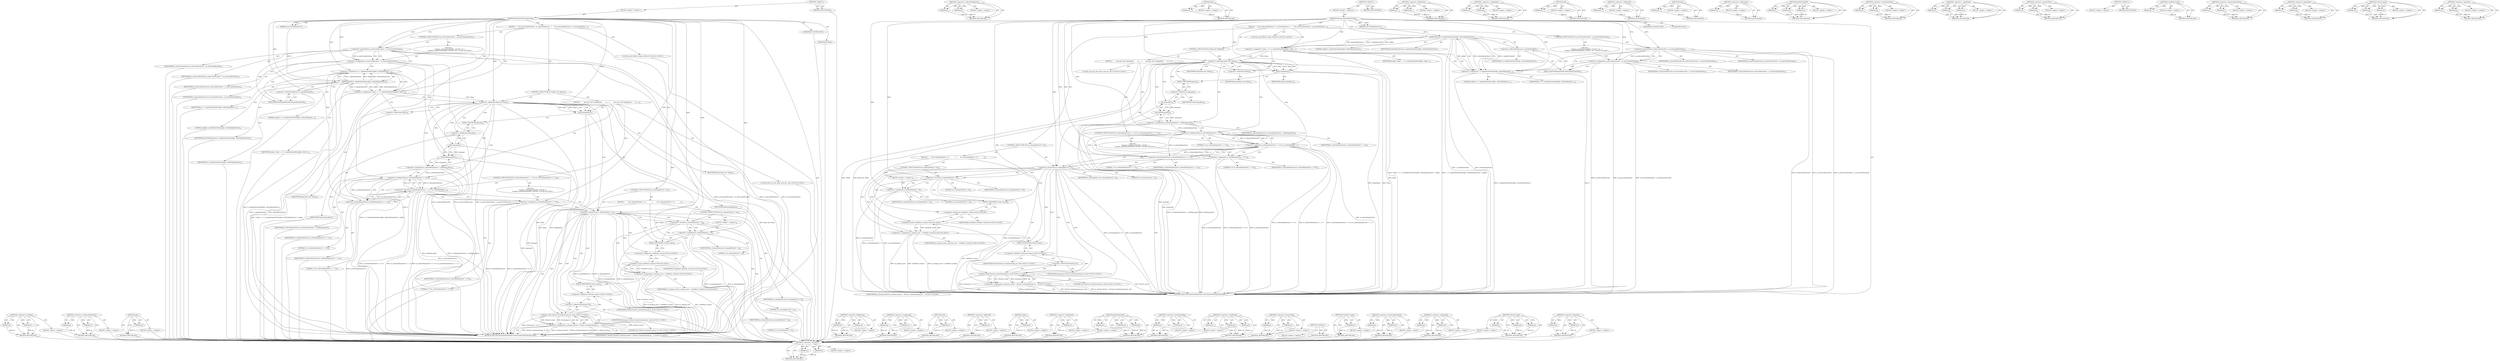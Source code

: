digraph "&lt;operator&gt;.logicalOr" {
vulnerable_186 [label=<(METHOD,&lt;operator&gt;.lessThan)>];
vulnerable_187 [label=<(PARAM,p1)>];
vulnerable_188 [label=<(PARAM,p2)>];
vulnerable_189 [label=<(BLOCK,&lt;empty&gt;,&lt;empty&gt;)>];
vulnerable_190 [label=<(METHOD_RETURN,ANY)>];
vulnerable_140 [label=<(METHOD,&lt;operator&gt;.indirectFieldAccess)>];
vulnerable_141 [label=<(PARAM,p1)>];
vulnerable_142 [label=<(PARAM,p2)>];
vulnerable_143 [label=<(BLOCK,&lt;empty&gt;,&lt;empty&gt;)>];
vulnerable_144 [label=<(METHOD_RETURN,ANY)>];
vulnerable_162 [label=<(METHOD,get)>];
vulnerable_163 [label=<(PARAM,p1)>];
vulnerable_164 [label=<(BLOCK,&lt;empty&gt;,&lt;empty&gt;)>];
vulnerable_165 [label=<(METHOD_RETURN,ANY)>];
vulnerable_6 [label=<(METHOD,&lt;global&gt;)<SUB>1</SUB>>];
vulnerable_7 [label=<(BLOCK,&lt;empty&gt;,&lt;empty&gt;)<SUB>1</SUB>>];
vulnerable_8 [label=<(METHOD,DynamicMetadataProvider)<SUB>1</SUB>>];
vulnerable_9 [label=<(PARAM,const DOMElement* e)<SUB>1</SUB>>];
vulnerable_10 [label=<(BLOCK,{
     if (m_minCacheDuration &gt; m_maxCacheDurat...,{
     if (m_minCacheDuration &gt; m_maxCacheDurat...)<SUB>13</SUB>>];
vulnerable_11 [label=<(CONTROL_STRUCTURE,IF,if (m_minCacheDuration &gt; m_maxCacheDuration))<SUB>14</SUB>>];
vulnerable_12 [label=<(&lt;operator&gt;.greaterThan,m_minCacheDuration &gt; m_maxCacheDuration)<SUB>14</SUB>>];
vulnerable_13 [label=<(IDENTIFIER,m_minCacheDuration,m_minCacheDuration &gt; m_maxCacheDuration)<SUB>14</SUB>>];
vulnerable_14 [label=<(IDENTIFIER,m_maxCacheDuration,m_minCacheDuration &gt; m_maxCacheDuration)<SUB>14</SUB>>];
vulnerable_15 [label="<(BLOCK,{
        Category::getInstance(SAML_LOGCAT &quot;.M...,{
        Category::getInstance(SAML_LOGCAT &quot;.M...)<SUB>14</SUB>>"];
vulnerable_16 [label=<(&lt;operator&gt;.assignment,m_minCacheDuration = m_maxCacheDuration)<SUB>18</SUB>>];
vulnerable_17 [label=<(IDENTIFIER,m_minCacheDuration,m_minCacheDuration = m_maxCacheDuration)<SUB>18</SUB>>];
vulnerable_18 [label=<(IDENTIFIER,m_maxCacheDuration,m_minCacheDuration = m_maxCacheDuration)<SUB>18</SUB>>];
vulnerable_19 [label="<(LOCAL,const XMLCh* delay: XMLCh*)<SUB>21</SUB>>"];
vulnerable_20 [label=<(&lt;operator&gt;.assignment,* delay = e ? e-&gt;getAttributeNS(nullptr, refres...)<SUB>21</SUB>>];
vulnerable_21 [label=<(IDENTIFIER,delay,* delay = e ? e-&gt;getAttributeNS(nullptr, refres...)<SUB>21</SUB>>];
vulnerable_22 [label=<(&lt;operator&gt;.conditional,e ? e-&gt;getAttributeNS(nullptr, refreshDelayFact...)<SUB>21</SUB>>];
vulnerable_23 [label=<(IDENTIFIER,e,e ? e-&gt;getAttributeNS(nullptr, refreshDelayFact...)<SUB>21</SUB>>];
vulnerable_24 [label=<(getAttributeNS,e-&gt;getAttributeNS(nullptr, refreshDelayFactor))<SUB>21</SUB>>];
vulnerable_25 [label=<(&lt;operator&gt;.indirectFieldAccess,e-&gt;getAttributeNS)<SUB>21</SUB>>];
vulnerable_26 [label=<(IDENTIFIER,e,e-&gt;getAttributeNS(nullptr, refreshDelayFactor))<SUB>21</SUB>>];
vulnerable_27 [label=<(FIELD_IDENTIFIER,getAttributeNS,getAttributeNS)<SUB>21</SUB>>];
vulnerable_28 [label=<(LITERAL,nullptr,e-&gt;getAttributeNS(nullptr, refreshDelayFactor))<SUB>21</SUB>>];
vulnerable_29 [label=<(IDENTIFIER,refreshDelayFactor,e-&gt;getAttributeNS(nullptr, refreshDelayFactor))<SUB>21</SUB>>];
vulnerable_30 [label=<(LITERAL,nullptr,e ? e-&gt;getAttributeNS(nullptr, refreshDelayFact...)<SUB>21</SUB>>];
vulnerable_31 [label=<(CONTROL_STRUCTURE,IF,if (delay &amp;&amp; *delay))<SUB>22</SUB>>];
vulnerable_32 [label=<(&lt;operator&gt;.logicalAnd,delay &amp;&amp; *delay)<SUB>22</SUB>>];
vulnerable_33 [label=<(IDENTIFIER,delay,delay &amp;&amp; *delay)<SUB>22</SUB>>];
vulnerable_34 [label=<(&lt;operator&gt;.indirection,*delay)<SUB>22</SUB>>];
vulnerable_35 [label=<(IDENTIFIER,delay,delay &amp;&amp; *delay)<SUB>22</SUB>>];
vulnerable_36 [label=<(BLOCK,{
        auto_ptr_char temp(delay);
        m_...,{
        auto_ptr_char temp(delay);
        m_...)<SUB>22</SUB>>];
vulnerable_37 [label="<(LOCAL,auto_ptr_char temp: auto_ptr_char)<SUB>23</SUB>>"];
vulnerable_38 [label=<(temp,temp(delay))<SUB>23</SUB>>];
vulnerable_39 [label=<(IDENTIFIER,delay,temp(delay))<SUB>23</SUB>>];
vulnerable_40 [label=<(&lt;operator&gt;.assignment,m_refreshDelayFactor = atof(temp.get()))<SUB>24</SUB>>];
vulnerable_41 [label=<(IDENTIFIER,m_refreshDelayFactor,m_refreshDelayFactor = atof(temp.get()))<SUB>24</SUB>>];
vulnerable_42 [label=<(atof,atof(temp.get()))<SUB>24</SUB>>];
vulnerable_43 [label=<(get,temp.get())<SUB>24</SUB>>];
vulnerable_44 [label=<(&lt;operator&gt;.fieldAccess,temp.get)<SUB>24</SUB>>];
vulnerable_45 [label=<(IDENTIFIER,temp,temp.get())<SUB>24</SUB>>];
vulnerable_46 [label=<(FIELD_IDENTIFIER,get,get)<SUB>24</SUB>>];
vulnerable_47 [label=<(CONTROL_STRUCTURE,IF,if (m_refreshDelayFactor &lt;= 0.0 || m_refreshDelayFactor &gt;= 1.0))<SUB>25</SUB>>];
vulnerable_48 [label=<(&lt;operator&gt;.logicalOr,m_refreshDelayFactor &lt;= 0.0 || m_refreshDelayFa...)<SUB>25</SUB>>];
vulnerable_49 [label=<(&lt;operator&gt;.lessEqualsThan,m_refreshDelayFactor &lt;= 0.0)<SUB>25</SUB>>];
vulnerable_50 [label=<(IDENTIFIER,m_refreshDelayFactor,m_refreshDelayFactor &lt;= 0.0)<SUB>25</SUB>>];
vulnerable_51 [label=<(LITERAL,0.0,m_refreshDelayFactor &lt;= 0.0)<SUB>25</SUB>>];
vulnerable_52 [label=<(&lt;operator&gt;.greaterEqualsThan,m_refreshDelayFactor &gt;= 1.0)<SUB>25</SUB>>];
vulnerable_53 [label=<(IDENTIFIER,m_refreshDelayFactor,m_refreshDelayFactor &gt;= 1.0)<SUB>25</SUB>>];
vulnerable_54 [label=<(LITERAL,1.0,m_refreshDelayFactor &gt;= 1.0)<SUB>25</SUB>>];
vulnerable_55 [label="<(BLOCK,{
            Category::getInstance(SAML_LOGCAT...,{
            Category::getInstance(SAML_LOGCAT...)<SUB>25</SUB>>"];
vulnerable_56 [label=<(&lt;operator&gt;.assignment,m_refreshDelayFactor = 0.75)<SUB>29</SUB>>];
vulnerable_57 [label=<(IDENTIFIER,m_refreshDelayFactor,m_refreshDelayFactor = 0.75)<SUB>29</SUB>>];
vulnerable_58 [label=<(LITERAL,0.75,m_refreshDelayFactor = 0.75)<SUB>29</SUB>>];
vulnerable_59 [label=<(CONTROL_STRUCTURE,IF,if (m_cleanupInterval &gt; 0))<SUB>33</SUB>>];
vulnerable_60 [label=<(&lt;operator&gt;.greaterThan,m_cleanupInterval &gt; 0)<SUB>33</SUB>>];
vulnerable_61 [label=<(IDENTIFIER,m_cleanupInterval,m_cleanupInterval &gt; 0)<SUB>33</SUB>>];
vulnerable_62 [label=<(LITERAL,0,m_cleanupInterval &gt; 0)<SUB>33</SUB>>];
vulnerable_63 [label=<(BLOCK,{
        if (m_cleanupTimeout &lt; 0)
           ...,{
        if (m_cleanupTimeout &lt; 0)
           ...)<SUB>33</SUB>>];
vulnerable_64 [label=<(CONTROL_STRUCTURE,IF,if (m_cleanupTimeout &lt; 0))<SUB>34</SUB>>];
vulnerable_65 [label=<(&lt;operator&gt;.lessThan,m_cleanupTimeout &lt; 0)<SUB>34</SUB>>];
vulnerable_66 [label=<(IDENTIFIER,m_cleanupTimeout,m_cleanupTimeout &lt; 0)<SUB>34</SUB>>];
vulnerable_67 [label=<(LITERAL,0,m_cleanupTimeout &lt; 0)<SUB>34</SUB>>];
vulnerable_68 [label=<(BLOCK,&lt;empty&gt;,&lt;empty&gt;)<SUB>35</SUB>>];
vulnerable_69 [label=<(&lt;operator&gt;.assignment,m_cleanupTimeout = 0)<SUB>35</SUB>>];
vulnerable_70 [label=<(IDENTIFIER,m_cleanupTimeout,m_cleanupTimeout = 0)<SUB>35</SUB>>];
vulnerable_71 [label=<(LITERAL,0,m_cleanupTimeout = 0)<SUB>35</SUB>>];
vulnerable_72 [label="<(&lt;operator&gt;.assignment,m_cleanup_wait = CondWait::create())<SUB>36</SUB>>"];
vulnerable_73 [label="<(IDENTIFIER,m_cleanup_wait,m_cleanup_wait = CondWait::create())<SUB>36</SUB>>"];
vulnerable_74 [label="<(CondWait.create,CondWait::create())<SUB>36</SUB>>"];
vulnerable_75 [label="<(&lt;operator&gt;.fieldAccess,CondWait::create)<SUB>36</SUB>>"];
vulnerable_76 [label="<(IDENTIFIER,CondWait,CondWait::create())<SUB>36</SUB>>"];
vulnerable_77 [label=<(FIELD_IDENTIFIER,create,create)<SUB>36</SUB>>];
vulnerable_78 [label="<(&lt;operator&gt;.assignment,m_cleanup_thread = Thread::create(&amp;cleanup_fn, ...)<SUB>37</SUB>>"];
vulnerable_79 [label="<(IDENTIFIER,m_cleanup_thread,m_cleanup_thread = Thread::create(&amp;cleanup_fn, ...)<SUB>37</SUB>>"];
vulnerable_80 [label="<(Thread.create,Thread::create(&amp;cleanup_fn, this))<SUB>37</SUB>>"];
vulnerable_81 [label="<(&lt;operator&gt;.fieldAccess,Thread::create)<SUB>37</SUB>>"];
vulnerable_82 [label="<(IDENTIFIER,Thread,Thread::create(&amp;cleanup_fn, this))<SUB>37</SUB>>"];
vulnerable_83 [label=<(FIELD_IDENTIFIER,create,create)<SUB>37</SUB>>];
vulnerable_84 [label=<(&lt;operator&gt;.addressOf,&amp;cleanup_fn)<SUB>37</SUB>>];
vulnerable_85 [label="<(IDENTIFIER,cleanup_fn,Thread::create(&amp;cleanup_fn, this))<SUB>37</SUB>>"];
vulnerable_86 [label="<(LITERAL,this,Thread::create(&amp;cleanup_fn, this))<SUB>37</SUB>>"];
vulnerable_87 [label=<(MODIFIER,CONSTRUCTOR)>];
vulnerable_88 [label=<(MODIFIER,PUBLIC)>];
vulnerable_89 [label=<(METHOD_RETURN,DynamicMetadataProvider.DynamicMetadataProvider)<SUB>1</SUB>>];
vulnerable_91 [label=<(METHOD_RETURN,ANY)<SUB>1</SUB>>];
vulnerable_166 [label=<(METHOD,&lt;operator&gt;.fieldAccess)>];
vulnerable_167 [label=<(PARAM,p1)>];
vulnerable_168 [label=<(PARAM,p2)>];
vulnerable_169 [label=<(BLOCK,&lt;empty&gt;,&lt;empty&gt;)>];
vulnerable_170 [label=<(METHOD_RETURN,ANY)>];
vulnerable_123 [label=<(METHOD,&lt;operator&gt;.assignment)>];
vulnerable_124 [label=<(PARAM,p1)>];
vulnerable_125 [label=<(PARAM,p2)>];
vulnerable_126 [label=<(BLOCK,&lt;empty&gt;,&lt;empty&gt;)>];
vulnerable_127 [label=<(METHOD_RETURN,ANY)>];
vulnerable_158 [label=<(METHOD,atof)>];
vulnerable_159 [label=<(PARAM,p1)>];
vulnerable_160 [label=<(BLOCK,&lt;empty&gt;,&lt;empty&gt;)>];
vulnerable_161 [label=<(METHOD_RETURN,ANY)>];
vulnerable_201 [label=<(METHOD,&lt;operator&gt;.addressOf)>];
vulnerable_202 [label=<(PARAM,p1)>];
vulnerable_203 [label=<(BLOCK,&lt;empty&gt;,&lt;empty&gt;)>];
vulnerable_204 [label=<(METHOD_RETURN,ANY)>];
vulnerable_154 [label=<(METHOD,temp)>];
vulnerable_155 [label=<(PARAM,p1)>];
vulnerable_156 [label=<(BLOCK,&lt;empty&gt;,&lt;empty&gt;)>];
vulnerable_157 [label=<(METHOD_RETURN,ANY)>];
vulnerable_150 [label=<(METHOD,&lt;operator&gt;.indirection)>];
vulnerable_151 [label=<(PARAM,p1)>];
vulnerable_152 [label=<(BLOCK,&lt;empty&gt;,&lt;empty&gt;)>];
vulnerable_153 [label=<(METHOD_RETURN,ANY)>];
vulnerable_134 [label=<(METHOD,getAttributeNS)>];
vulnerable_135 [label=<(PARAM,p1)>];
vulnerable_136 [label=<(PARAM,p2)>];
vulnerable_137 [label=<(PARAM,p3)>];
vulnerable_138 [label=<(BLOCK,&lt;empty&gt;,&lt;empty&gt;)>];
vulnerable_139 [label=<(METHOD_RETURN,ANY)>];
vulnerable_176 [label=<(METHOD,&lt;operator&gt;.lessEqualsThan)>];
vulnerable_177 [label=<(PARAM,p1)>];
vulnerable_178 [label=<(PARAM,p2)>];
vulnerable_179 [label=<(BLOCK,&lt;empty&gt;,&lt;empty&gt;)>];
vulnerable_180 [label=<(METHOD_RETURN,ANY)>];
vulnerable_128 [label=<(METHOD,&lt;operator&gt;.conditional)>];
vulnerable_129 [label=<(PARAM,p1)>];
vulnerable_130 [label=<(PARAM,p2)>];
vulnerable_131 [label=<(PARAM,p3)>];
vulnerable_132 [label=<(BLOCK,&lt;empty&gt;,&lt;empty&gt;)>];
vulnerable_133 [label=<(METHOD_RETURN,ANY)>];
vulnerable_118 [label=<(METHOD,&lt;operator&gt;.greaterThan)>];
vulnerable_119 [label=<(PARAM,p1)>];
vulnerable_120 [label=<(PARAM,p2)>];
vulnerable_121 [label=<(BLOCK,&lt;empty&gt;,&lt;empty&gt;)>];
vulnerable_122 [label=<(METHOD_RETURN,ANY)>];
vulnerable_112 [label=<(METHOD,&lt;global&gt;)<SUB>1</SUB>>];
vulnerable_113 [label=<(BLOCK,&lt;empty&gt;,&lt;empty&gt;)>];
vulnerable_114 [label=<(METHOD_RETURN,ANY)>];
vulnerable_191 [label=<(METHOD,CondWait.create)>];
vulnerable_192 [label=<(PARAM,p1)>];
vulnerable_193 [label=<(BLOCK,&lt;empty&gt;,&lt;empty&gt;)>];
vulnerable_194 [label=<(METHOD_RETURN,ANY)>];
vulnerable_181 [label=<(METHOD,&lt;operator&gt;.greaterEqualsThan)>];
vulnerable_182 [label=<(PARAM,p1)>];
vulnerable_183 [label=<(PARAM,p2)>];
vulnerable_184 [label=<(BLOCK,&lt;empty&gt;,&lt;empty&gt;)>];
vulnerable_185 [label=<(METHOD_RETURN,ANY)>];
vulnerable_145 [label=<(METHOD,&lt;operator&gt;.logicalAnd)>];
vulnerable_146 [label=<(PARAM,p1)>];
vulnerable_147 [label=<(PARAM,p2)>];
vulnerable_148 [label=<(BLOCK,&lt;empty&gt;,&lt;empty&gt;)>];
vulnerable_149 [label=<(METHOD_RETURN,ANY)>];
vulnerable_195 [label=<(METHOD,Thread.create)>];
vulnerable_196 [label=<(PARAM,p1)>];
vulnerable_197 [label=<(PARAM,p2)>];
vulnerable_198 [label=<(PARAM,p3)>];
vulnerable_199 [label=<(BLOCK,&lt;empty&gt;,&lt;empty&gt;)>];
vulnerable_200 [label=<(METHOD_RETURN,ANY)>];
vulnerable_171 [label=<(METHOD,&lt;operator&gt;.logicalOr)>];
vulnerable_172 [label=<(PARAM,p1)>];
vulnerable_173 [label=<(PARAM,p2)>];
vulnerable_174 [label=<(BLOCK,&lt;empty&gt;,&lt;empty&gt;)>];
vulnerable_175 [label=<(METHOD_RETURN,ANY)>];
fixed_186 [label=<(METHOD,&lt;operator&gt;.lessThan)>];
fixed_187 [label=<(PARAM,p1)>];
fixed_188 [label=<(PARAM,p2)>];
fixed_189 [label=<(BLOCK,&lt;empty&gt;,&lt;empty&gt;)>];
fixed_190 [label=<(METHOD_RETURN,ANY)>];
fixed_140 [label=<(METHOD,&lt;operator&gt;.indirectFieldAccess)>];
fixed_141 [label=<(PARAM,p1)>];
fixed_142 [label=<(PARAM,p2)>];
fixed_143 [label=<(BLOCK,&lt;empty&gt;,&lt;empty&gt;)>];
fixed_144 [label=<(METHOD_RETURN,ANY)>];
fixed_162 [label=<(METHOD,get)>];
fixed_163 [label=<(PARAM,p1)>];
fixed_164 [label=<(BLOCK,&lt;empty&gt;,&lt;empty&gt;)>];
fixed_165 [label=<(METHOD_RETURN,ANY)>];
fixed_6 [label=<(METHOD,&lt;global&gt;)<SUB>1</SUB>>];
fixed_7 [label=<(BLOCK,&lt;empty&gt;,&lt;empty&gt;)<SUB>1</SUB>>];
fixed_8 [label=<(METHOD,DynamicMetadataProvider)<SUB>1</SUB>>];
fixed_9 [label=<(PARAM,const DOMElement* e)<SUB>1</SUB>>];
fixed_10 [label=<(BLOCK,{
     if (m_minCacheDuration &gt; m_maxCacheDurat...,{
     if (m_minCacheDuration &gt; m_maxCacheDurat...)<SUB>13</SUB>>];
fixed_11 [label=<(CONTROL_STRUCTURE,IF,if (m_minCacheDuration &gt; m_maxCacheDuration))<SUB>14</SUB>>];
fixed_12 [label=<(&lt;operator&gt;.greaterThan,m_minCacheDuration &gt; m_maxCacheDuration)<SUB>14</SUB>>];
fixed_13 [label=<(IDENTIFIER,m_minCacheDuration,m_minCacheDuration &gt; m_maxCacheDuration)<SUB>14</SUB>>];
fixed_14 [label=<(IDENTIFIER,m_maxCacheDuration,m_minCacheDuration &gt; m_maxCacheDuration)<SUB>14</SUB>>];
fixed_15 [label="<(BLOCK,{
        Category::getInstance(SAML_LOGCAT &quot;.M...,{
        Category::getInstance(SAML_LOGCAT &quot;.M...)<SUB>14</SUB>>"];
fixed_16 [label=<(&lt;operator&gt;.assignment,m_minCacheDuration = m_maxCacheDuration)<SUB>18</SUB>>];
fixed_17 [label=<(IDENTIFIER,m_minCacheDuration,m_minCacheDuration = m_maxCacheDuration)<SUB>18</SUB>>];
fixed_18 [label=<(IDENTIFIER,m_maxCacheDuration,m_minCacheDuration = m_maxCacheDuration)<SUB>18</SUB>>];
fixed_19 [label="<(LOCAL,const XMLCh* delay: XMLCh*)<SUB>21</SUB>>"];
fixed_20 [label=<(&lt;operator&gt;.assignment,* delay = e ? e-&gt;getAttributeNS(nullptr, refres...)<SUB>21</SUB>>];
fixed_21 [label=<(IDENTIFIER,delay,* delay = e ? e-&gt;getAttributeNS(nullptr, refres...)<SUB>21</SUB>>];
fixed_22 [label=<(&lt;operator&gt;.conditional,e ? e-&gt;getAttributeNS(nullptr, refreshDelayFact...)<SUB>21</SUB>>];
fixed_23 [label=<(IDENTIFIER,e,e ? e-&gt;getAttributeNS(nullptr, refreshDelayFact...)<SUB>21</SUB>>];
fixed_24 [label=<(getAttributeNS,e-&gt;getAttributeNS(nullptr, refreshDelayFactor))<SUB>21</SUB>>];
fixed_25 [label=<(&lt;operator&gt;.indirectFieldAccess,e-&gt;getAttributeNS)<SUB>21</SUB>>];
fixed_26 [label=<(IDENTIFIER,e,e-&gt;getAttributeNS(nullptr, refreshDelayFactor))<SUB>21</SUB>>];
fixed_27 [label=<(FIELD_IDENTIFIER,getAttributeNS,getAttributeNS)<SUB>21</SUB>>];
fixed_28 [label=<(LITERAL,nullptr,e-&gt;getAttributeNS(nullptr, refreshDelayFactor))<SUB>21</SUB>>];
fixed_29 [label=<(IDENTIFIER,refreshDelayFactor,e-&gt;getAttributeNS(nullptr, refreshDelayFactor))<SUB>21</SUB>>];
fixed_30 [label=<(LITERAL,nullptr,e ? e-&gt;getAttributeNS(nullptr, refreshDelayFact...)<SUB>21</SUB>>];
fixed_31 [label=<(CONTROL_STRUCTURE,IF,if (delay &amp;&amp; *delay))<SUB>22</SUB>>];
fixed_32 [label=<(&lt;operator&gt;.logicalAnd,delay &amp;&amp; *delay)<SUB>22</SUB>>];
fixed_33 [label=<(IDENTIFIER,delay,delay &amp;&amp; *delay)<SUB>22</SUB>>];
fixed_34 [label=<(&lt;operator&gt;.indirection,*delay)<SUB>22</SUB>>];
fixed_35 [label=<(IDENTIFIER,delay,delay &amp;&amp; *delay)<SUB>22</SUB>>];
fixed_36 [label=<(BLOCK,{
        auto_ptr_char temp(delay);
        m_...,{
        auto_ptr_char temp(delay);
        m_...)<SUB>22</SUB>>];
fixed_37 [label="<(LOCAL,auto_ptr_char temp: auto_ptr_char)<SUB>23</SUB>>"];
fixed_38 [label=<(temp,temp(delay))<SUB>23</SUB>>];
fixed_39 [label=<(IDENTIFIER,delay,temp(delay))<SUB>23</SUB>>];
fixed_40 [label=<(&lt;operator&gt;.assignment,m_refreshDelayFactor = atof(temp.get()))<SUB>24</SUB>>];
fixed_41 [label=<(IDENTIFIER,m_refreshDelayFactor,m_refreshDelayFactor = atof(temp.get()))<SUB>24</SUB>>];
fixed_42 [label=<(atof,atof(temp.get()))<SUB>24</SUB>>];
fixed_43 [label=<(get,temp.get())<SUB>24</SUB>>];
fixed_44 [label=<(&lt;operator&gt;.fieldAccess,temp.get)<SUB>24</SUB>>];
fixed_45 [label=<(IDENTIFIER,temp,temp.get())<SUB>24</SUB>>];
fixed_46 [label=<(FIELD_IDENTIFIER,get,get)<SUB>24</SUB>>];
fixed_47 [label=<(CONTROL_STRUCTURE,IF,if (m_refreshDelayFactor &lt;= 0.0 || m_refreshDelayFactor &gt;= 1.0))<SUB>25</SUB>>];
fixed_48 [label=<(&lt;operator&gt;.logicalOr,m_refreshDelayFactor &lt;= 0.0 || m_refreshDelayFa...)<SUB>25</SUB>>];
fixed_49 [label=<(&lt;operator&gt;.lessEqualsThan,m_refreshDelayFactor &lt;= 0.0)<SUB>25</SUB>>];
fixed_50 [label=<(IDENTIFIER,m_refreshDelayFactor,m_refreshDelayFactor &lt;= 0.0)<SUB>25</SUB>>];
fixed_51 [label=<(LITERAL,0.0,m_refreshDelayFactor &lt;= 0.0)<SUB>25</SUB>>];
fixed_52 [label=<(&lt;operator&gt;.greaterEqualsThan,m_refreshDelayFactor &gt;= 1.0)<SUB>25</SUB>>];
fixed_53 [label=<(IDENTIFIER,m_refreshDelayFactor,m_refreshDelayFactor &gt;= 1.0)<SUB>25</SUB>>];
fixed_54 [label=<(LITERAL,1.0,m_refreshDelayFactor &gt;= 1.0)<SUB>25</SUB>>];
fixed_55 [label="<(BLOCK,{
            Category::getInstance(SAML_LOGCAT...,{
            Category::getInstance(SAML_LOGCAT...)<SUB>25</SUB>>"];
fixed_56 [label=<(&lt;operator&gt;.assignment,m_refreshDelayFactor = 0.75)<SUB>29</SUB>>];
fixed_57 [label=<(IDENTIFIER,m_refreshDelayFactor,m_refreshDelayFactor = 0.75)<SUB>29</SUB>>];
fixed_58 [label=<(LITERAL,0.75,m_refreshDelayFactor = 0.75)<SUB>29</SUB>>];
fixed_59 [label=<(CONTROL_STRUCTURE,IF,if (m_cleanupInterval &gt; 0))<SUB>33</SUB>>];
fixed_60 [label=<(&lt;operator&gt;.greaterThan,m_cleanupInterval &gt; 0)<SUB>33</SUB>>];
fixed_61 [label=<(IDENTIFIER,m_cleanupInterval,m_cleanupInterval &gt; 0)<SUB>33</SUB>>];
fixed_62 [label=<(LITERAL,0,m_cleanupInterval &gt; 0)<SUB>33</SUB>>];
fixed_63 [label=<(BLOCK,{
        if (m_cleanupTimeout &lt; 0)
           ...,{
        if (m_cleanupTimeout &lt; 0)
           ...)<SUB>33</SUB>>];
fixed_64 [label=<(CONTROL_STRUCTURE,IF,if (m_cleanupTimeout &lt; 0))<SUB>34</SUB>>];
fixed_65 [label=<(&lt;operator&gt;.lessThan,m_cleanupTimeout &lt; 0)<SUB>34</SUB>>];
fixed_66 [label=<(IDENTIFIER,m_cleanupTimeout,m_cleanupTimeout &lt; 0)<SUB>34</SUB>>];
fixed_67 [label=<(LITERAL,0,m_cleanupTimeout &lt; 0)<SUB>34</SUB>>];
fixed_68 [label=<(BLOCK,&lt;empty&gt;,&lt;empty&gt;)<SUB>35</SUB>>];
fixed_69 [label=<(&lt;operator&gt;.assignment,m_cleanupTimeout = 0)<SUB>35</SUB>>];
fixed_70 [label=<(IDENTIFIER,m_cleanupTimeout,m_cleanupTimeout = 0)<SUB>35</SUB>>];
fixed_71 [label=<(LITERAL,0,m_cleanupTimeout = 0)<SUB>35</SUB>>];
fixed_72 [label="<(&lt;operator&gt;.assignment,m_cleanup_wait = CondWait::create())<SUB>36</SUB>>"];
fixed_73 [label="<(IDENTIFIER,m_cleanup_wait,m_cleanup_wait = CondWait::create())<SUB>36</SUB>>"];
fixed_74 [label="<(CondWait.create,CondWait::create())<SUB>36</SUB>>"];
fixed_75 [label="<(&lt;operator&gt;.fieldAccess,CondWait::create)<SUB>36</SUB>>"];
fixed_76 [label="<(IDENTIFIER,CondWait,CondWait::create())<SUB>36</SUB>>"];
fixed_77 [label=<(FIELD_IDENTIFIER,create,create)<SUB>36</SUB>>];
fixed_78 [label="<(&lt;operator&gt;.assignment,m_cleanup_thread = Thread::create(&amp;cleanup_fn, ...)<SUB>37</SUB>>"];
fixed_79 [label="<(IDENTIFIER,m_cleanup_thread,m_cleanup_thread = Thread::create(&amp;cleanup_fn, ...)<SUB>37</SUB>>"];
fixed_80 [label="<(Thread.create,Thread::create(&amp;cleanup_fn, this))<SUB>37</SUB>>"];
fixed_81 [label="<(&lt;operator&gt;.fieldAccess,Thread::create)<SUB>37</SUB>>"];
fixed_82 [label="<(IDENTIFIER,Thread,Thread::create(&amp;cleanup_fn, this))<SUB>37</SUB>>"];
fixed_83 [label=<(FIELD_IDENTIFIER,create,create)<SUB>37</SUB>>];
fixed_84 [label=<(&lt;operator&gt;.addressOf,&amp;cleanup_fn)<SUB>37</SUB>>];
fixed_85 [label="<(IDENTIFIER,cleanup_fn,Thread::create(&amp;cleanup_fn, this))<SUB>37</SUB>>"];
fixed_86 [label="<(LITERAL,this,Thread::create(&amp;cleanup_fn, this))<SUB>37</SUB>>"];
fixed_87 [label=<(MODIFIER,CONSTRUCTOR)>];
fixed_88 [label=<(MODIFIER,PUBLIC)>];
fixed_89 [label=<(METHOD_RETURN,DynamicMetadataProvider.DynamicMetadataProvider)<SUB>1</SUB>>];
fixed_91 [label=<(METHOD_RETURN,ANY)<SUB>1</SUB>>];
fixed_166 [label=<(METHOD,&lt;operator&gt;.fieldAccess)>];
fixed_167 [label=<(PARAM,p1)>];
fixed_168 [label=<(PARAM,p2)>];
fixed_169 [label=<(BLOCK,&lt;empty&gt;,&lt;empty&gt;)>];
fixed_170 [label=<(METHOD_RETURN,ANY)>];
fixed_123 [label=<(METHOD,&lt;operator&gt;.assignment)>];
fixed_124 [label=<(PARAM,p1)>];
fixed_125 [label=<(PARAM,p2)>];
fixed_126 [label=<(BLOCK,&lt;empty&gt;,&lt;empty&gt;)>];
fixed_127 [label=<(METHOD_RETURN,ANY)>];
fixed_158 [label=<(METHOD,atof)>];
fixed_159 [label=<(PARAM,p1)>];
fixed_160 [label=<(BLOCK,&lt;empty&gt;,&lt;empty&gt;)>];
fixed_161 [label=<(METHOD_RETURN,ANY)>];
fixed_201 [label=<(METHOD,&lt;operator&gt;.addressOf)>];
fixed_202 [label=<(PARAM,p1)>];
fixed_203 [label=<(BLOCK,&lt;empty&gt;,&lt;empty&gt;)>];
fixed_204 [label=<(METHOD_RETURN,ANY)>];
fixed_154 [label=<(METHOD,temp)>];
fixed_155 [label=<(PARAM,p1)>];
fixed_156 [label=<(BLOCK,&lt;empty&gt;,&lt;empty&gt;)>];
fixed_157 [label=<(METHOD_RETURN,ANY)>];
fixed_150 [label=<(METHOD,&lt;operator&gt;.indirection)>];
fixed_151 [label=<(PARAM,p1)>];
fixed_152 [label=<(BLOCK,&lt;empty&gt;,&lt;empty&gt;)>];
fixed_153 [label=<(METHOD_RETURN,ANY)>];
fixed_134 [label=<(METHOD,getAttributeNS)>];
fixed_135 [label=<(PARAM,p1)>];
fixed_136 [label=<(PARAM,p2)>];
fixed_137 [label=<(PARAM,p3)>];
fixed_138 [label=<(BLOCK,&lt;empty&gt;,&lt;empty&gt;)>];
fixed_139 [label=<(METHOD_RETURN,ANY)>];
fixed_176 [label=<(METHOD,&lt;operator&gt;.lessEqualsThan)>];
fixed_177 [label=<(PARAM,p1)>];
fixed_178 [label=<(PARAM,p2)>];
fixed_179 [label=<(BLOCK,&lt;empty&gt;,&lt;empty&gt;)>];
fixed_180 [label=<(METHOD_RETURN,ANY)>];
fixed_128 [label=<(METHOD,&lt;operator&gt;.conditional)>];
fixed_129 [label=<(PARAM,p1)>];
fixed_130 [label=<(PARAM,p2)>];
fixed_131 [label=<(PARAM,p3)>];
fixed_132 [label=<(BLOCK,&lt;empty&gt;,&lt;empty&gt;)>];
fixed_133 [label=<(METHOD_RETURN,ANY)>];
fixed_118 [label=<(METHOD,&lt;operator&gt;.greaterThan)>];
fixed_119 [label=<(PARAM,p1)>];
fixed_120 [label=<(PARAM,p2)>];
fixed_121 [label=<(BLOCK,&lt;empty&gt;,&lt;empty&gt;)>];
fixed_122 [label=<(METHOD_RETURN,ANY)>];
fixed_112 [label=<(METHOD,&lt;global&gt;)<SUB>1</SUB>>];
fixed_113 [label=<(BLOCK,&lt;empty&gt;,&lt;empty&gt;)>];
fixed_114 [label=<(METHOD_RETURN,ANY)>];
fixed_191 [label=<(METHOD,CondWait.create)>];
fixed_192 [label=<(PARAM,p1)>];
fixed_193 [label=<(BLOCK,&lt;empty&gt;,&lt;empty&gt;)>];
fixed_194 [label=<(METHOD_RETURN,ANY)>];
fixed_181 [label=<(METHOD,&lt;operator&gt;.greaterEqualsThan)>];
fixed_182 [label=<(PARAM,p1)>];
fixed_183 [label=<(PARAM,p2)>];
fixed_184 [label=<(BLOCK,&lt;empty&gt;,&lt;empty&gt;)>];
fixed_185 [label=<(METHOD_RETURN,ANY)>];
fixed_145 [label=<(METHOD,&lt;operator&gt;.logicalAnd)>];
fixed_146 [label=<(PARAM,p1)>];
fixed_147 [label=<(PARAM,p2)>];
fixed_148 [label=<(BLOCK,&lt;empty&gt;,&lt;empty&gt;)>];
fixed_149 [label=<(METHOD_RETURN,ANY)>];
fixed_195 [label=<(METHOD,Thread.create)>];
fixed_196 [label=<(PARAM,p1)>];
fixed_197 [label=<(PARAM,p2)>];
fixed_198 [label=<(PARAM,p3)>];
fixed_199 [label=<(BLOCK,&lt;empty&gt;,&lt;empty&gt;)>];
fixed_200 [label=<(METHOD_RETURN,ANY)>];
fixed_171 [label=<(METHOD,&lt;operator&gt;.logicalOr)>];
fixed_172 [label=<(PARAM,p1)>];
fixed_173 [label=<(PARAM,p2)>];
fixed_174 [label=<(BLOCK,&lt;empty&gt;,&lt;empty&gt;)>];
fixed_175 [label=<(METHOD_RETURN,ANY)>];
vulnerable_186 -> vulnerable_187  [key=0, label="AST: "];
vulnerable_186 -> vulnerable_187  [key=1, label="DDG: "];
vulnerable_186 -> vulnerable_189  [key=0, label="AST: "];
vulnerable_186 -> vulnerable_188  [key=0, label="AST: "];
vulnerable_186 -> vulnerable_188  [key=1, label="DDG: "];
vulnerable_186 -> vulnerable_190  [key=0, label="AST: "];
vulnerable_186 -> vulnerable_190  [key=1, label="CFG: "];
vulnerable_187 -> vulnerable_190  [key=0, label="DDG: p1"];
vulnerable_188 -> vulnerable_190  [key=0, label="DDG: p2"];
vulnerable_189 -> fixed_186  [key=0];
vulnerable_190 -> fixed_186  [key=0];
vulnerable_140 -> vulnerable_141  [key=0, label="AST: "];
vulnerable_140 -> vulnerable_141  [key=1, label="DDG: "];
vulnerable_140 -> vulnerable_143  [key=0, label="AST: "];
vulnerable_140 -> vulnerable_142  [key=0, label="AST: "];
vulnerable_140 -> vulnerable_142  [key=1, label="DDG: "];
vulnerable_140 -> vulnerable_144  [key=0, label="AST: "];
vulnerable_140 -> vulnerable_144  [key=1, label="CFG: "];
vulnerable_141 -> vulnerable_144  [key=0, label="DDG: p1"];
vulnerable_142 -> vulnerable_144  [key=0, label="DDG: p2"];
vulnerable_143 -> fixed_186  [key=0];
vulnerable_144 -> fixed_186  [key=0];
vulnerable_162 -> vulnerable_163  [key=0, label="AST: "];
vulnerable_162 -> vulnerable_163  [key=1, label="DDG: "];
vulnerable_162 -> vulnerable_164  [key=0, label="AST: "];
vulnerable_162 -> vulnerable_165  [key=0, label="AST: "];
vulnerable_162 -> vulnerable_165  [key=1, label="CFG: "];
vulnerable_163 -> vulnerable_165  [key=0, label="DDG: p1"];
vulnerable_164 -> fixed_186  [key=0];
vulnerable_165 -> fixed_186  [key=0];
vulnerable_6 -> vulnerable_7  [key=0, label="AST: "];
vulnerable_6 -> vulnerable_91  [key=0, label="AST: "];
vulnerable_6 -> vulnerable_91  [key=1, label="CFG: "];
vulnerable_7 -> vulnerable_8  [key=0, label="AST: "];
vulnerable_8 -> vulnerable_9  [key=0, label="AST: "];
vulnerable_8 -> vulnerable_9  [key=1, label="DDG: "];
vulnerable_8 -> vulnerable_10  [key=0, label="AST: "];
vulnerable_8 -> vulnerable_87  [key=0, label="AST: "];
vulnerable_8 -> vulnerable_88  [key=0, label="AST: "];
vulnerable_8 -> vulnerable_89  [key=0, label="AST: "];
vulnerable_8 -> vulnerable_12  [key=0, label="CFG: "];
vulnerable_8 -> vulnerable_12  [key=1, label="DDG: "];
vulnerable_8 -> vulnerable_20  [key=0, label="DDG: "];
vulnerable_8 -> vulnerable_16  [key=0, label="DDG: "];
vulnerable_8 -> vulnerable_22  [key=0, label="DDG: "];
vulnerable_8 -> vulnerable_32  [key=0, label="DDG: "];
vulnerable_8 -> vulnerable_60  [key=0, label="DDG: "];
vulnerable_8 -> vulnerable_24  [key=0, label="DDG: "];
vulnerable_8 -> vulnerable_38  [key=0, label="DDG: "];
vulnerable_8 -> vulnerable_56  [key=0, label="DDG: "];
vulnerable_8 -> vulnerable_65  [key=0, label="DDG: "];
vulnerable_8 -> vulnerable_69  [key=0, label="DDG: "];
vulnerable_8 -> vulnerable_80  [key=0, label="DDG: "];
vulnerable_8 -> vulnerable_49  [key=0, label="DDG: "];
vulnerable_8 -> vulnerable_52  [key=0, label="DDG: "];
vulnerable_9 -> vulnerable_24  [key=0, label="DDG: e"];
vulnerable_10 -> vulnerable_11  [key=0, label="AST: "];
vulnerable_10 -> vulnerable_19  [key=0, label="AST: "];
vulnerable_10 -> vulnerable_20  [key=0, label="AST: "];
vulnerable_10 -> vulnerable_31  [key=0, label="AST: "];
vulnerable_10 -> vulnerable_59  [key=0, label="AST: "];
vulnerable_11 -> vulnerable_12  [key=0, label="AST: "];
vulnerable_11 -> vulnerable_15  [key=0, label="AST: "];
vulnerable_12 -> vulnerable_13  [key=0, label="AST: "];
vulnerable_12 -> vulnerable_14  [key=0, label="AST: "];
vulnerable_12 -> vulnerable_16  [key=0, label="CFG: "];
vulnerable_12 -> vulnerable_16  [key=1, label="DDG: m_maxCacheDuration"];
vulnerable_12 -> vulnerable_16  [key=2, label="CDG: "];
vulnerable_12 -> vulnerable_27  [key=0, label="CFG: "];
vulnerable_12 -> vulnerable_22  [key=0, label="CFG: "];
vulnerable_12 -> vulnerable_89  [key=0, label="DDG: m_minCacheDuration"];
vulnerable_12 -> vulnerable_89  [key=1, label="DDG: m_maxCacheDuration"];
vulnerable_12 -> vulnerable_89  [key=2, label="DDG: m_minCacheDuration &gt; m_maxCacheDuration"];
vulnerable_13 -> fixed_186  [key=0];
vulnerable_14 -> fixed_186  [key=0];
vulnerable_15 -> vulnerable_16  [key=0, label="AST: "];
vulnerable_16 -> vulnerable_17  [key=0, label="AST: "];
vulnerable_16 -> vulnerable_18  [key=0, label="AST: "];
vulnerable_16 -> vulnerable_27  [key=0, label="CFG: "];
vulnerable_16 -> vulnerable_22  [key=0, label="CFG: "];
vulnerable_16 -> vulnerable_89  [key=0, label="DDG: m_minCacheDuration"];
vulnerable_16 -> vulnerable_89  [key=1, label="DDG: m_maxCacheDuration"];
vulnerable_16 -> vulnerable_89  [key=2, label="DDG: m_minCacheDuration = m_maxCacheDuration"];
vulnerable_17 -> fixed_186  [key=0];
vulnerable_18 -> fixed_186  [key=0];
vulnerable_19 -> fixed_186  [key=0];
vulnerable_20 -> vulnerable_21  [key=0, label="AST: "];
vulnerable_20 -> vulnerable_22  [key=0, label="AST: "];
vulnerable_20 -> vulnerable_32  [key=0, label="CFG: "];
vulnerable_20 -> vulnerable_32  [key=1, label="DDG: delay"];
vulnerable_20 -> vulnerable_34  [key=0, label="CFG: "];
vulnerable_20 -> vulnerable_89  [key=0, label="DDG: e ? e-&gt;getAttributeNS(nullptr, refreshDelayFactor) : nullptr"];
vulnerable_20 -> vulnerable_89  [key=1, label="DDG: * delay = e ? e-&gt;getAttributeNS(nullptr, refreshDelayFactor) : nullptr"];
vulnerable_21 -> fixed_186  [key=0];
vulnerable_22 -> vulnerable_23  [key=0, label="AST: "];
vulnerable_22 -> vulnerable_24  [key=0, label="AST: "];
vulnerable_22 -> vulnerable_30  [key=0, label="AST: "];
vulnerable_22 -> vulnerable_20  [key=0, label="CFG: "];
vulnerable_22 -> vulnerable_89  [key=0, label="DDG: e"];
vulnerable_22 -> vulnerable_89  [key=1, label="DDG: e-&gt;getAttributeNS(nullptr, refreshDelayFactor)"];
vulnerable_23 -> fixed_186  [key=0];
vulnerable_24 -> vulnerable_25  [key=0, label="AST: "];
vulnerable_24 -> vulnerable_28  [key=0, label="AST: "];
vulnerable_24 -> vulnerable_29  [key=0, label="AST: "];
vulnerable_24 -> vulnerable_22  [key=0, label="CFG: "];
vulnerable_24 -> vulnerable_22  [key=1, label="DDG: e-&gt;getAttributeNS"];
vulnerable_24 -> vulnerable_22  [key=2, label="DDG: nullptr"];
vulnerable_24 -> vulnerable_22  [key=3, label="DDG: refreshDelayFactor"];
vulnerable_24 -> vulnerable_89  [key=0, label="DDG: e-&gt;getAttributeNS"];
vulnerable_24 -> vulnerable_89  [key=1, label="DDG: refreshDelayFactor"];
vulnerable_24 -> vulnerable_20  [key=0, label="DDG: e-&gt;getAttributeNS"];
vulnerable_24 -> vulnerable_20  [key=1, label="DDG: nullptr"];
vulnerable_24 -> vulnerable_20  [key=2, label="DDG: refreshDelayFactor"];
vulnerable_25 -> vulnerable_26  [key=0, label="AST: "];
vulnerable_25 -> vulnerable_27  [key=0, label="AST: "];
vulnerable_25 -> vulnerable_24  [key=0, label="CFG: "];
vulnerable_26 -> fixed_186  [key=0];
vulnerable_27 -> vulnerable_25  [key=0, label="CFG: "];
vulnerable_28 -> fixed_186  [key=0];
vulnerable_29 -> fixed_186  [key=0];
vulnerable_30 -> fixed_186  [key=0];
vulnerable_31 -> vulnerable_32  [key=0, label="AST: "];
vulnerable_31 -> vulnerable_36  [key=0, label="AST: "];
vulnerable_32 -> vulnerable_33  [key=0, label="AST: "];
vulnerable_32 -> vulnerable_34  [key=0, label="AST: "];
vulnerable_32 -> vulnerable_38  [key=0, label="CFG: "];
vulnerable_32 -> vulnerable_38  [key=1, label="DDG: delay"];
vulnerable_32 -> vulnerable_38  [key=2, label="DDG: *delay"];
vulnerable_32 -> vulnerable_38  [key=3, label="CDG: "];
vulnerable_32 -> vulnerable_60  [key=0, label="CFG: "];
vulnerable_32 -> vulnerable_89  [key=0, label="DDG: delay"];
vulnerable_32 -> vulnerable_89  [key=1, label="DDG: *delay"];
vulnerable_32 -> vulnerable_89  [key=2, label="DDG: delay &amp;&amp; *delay"];
vulnerable_32 -> vulnerable_48  [key=0, label="CDG: "];
vulnerable_32 -> vulnerable_49  [key=0, label="CDG: "];
vulnerable_32 -> vulnerable_42  [key=0, label="CDG: "];
vulnerable_32 -> vulnerable_46  [key=0, label="CDG: "];
vulnerable_32 -> vulnerable_40  [key=0, label="CDG: "];
vulnerable_32 -> vulnerable_44  [key=0, label="CDG: "];
vulnerable_32 -> vulnerable_43  [key=0, label="CDG: "];
vulnerable_33 -> fixed_186  [key=0];
vulnerable_34 -> vulnerable_35  [key=0, label="AST: "];
vulnerable_34 -> vulnerable_32  [key=0, label="CFG: "];
vulnerable_35 -> fixed_186  [key=0];
vulnerable_36 -> vulnerable_37  [key=0, label="AST: "];
vulnerable_36 -> vulnerable_38  [key=0, label="AST: "];
vulnerable_36 -> vulnerable_40  [key=0, label="AST: "];
vulnerable_36 -> vulnerable_47  [key=0, label="AST: "];
vulnerable_37 -> fixed_186  [key=0];
vulnerable_38 -> vulnerable_39  [key=0, label="AST: "];
vulnerable_38 -> vulnerable_46  [key=0, label="CFG: "];
vulnerable_38 -> vulnerable_89  [key=0, label="DDG: delay"];
vulnerable_38 -> vulnerable_89  [key=1, label="DDG: temp(delay)"];
vulnerable_39 -> fixed_186  [key=0];
vulnerable_40 -> vulnerable_41  [key=0, label="AST: "];
vulnerable_40 -> vulnerable_42  [key=0, label="AST: "];
vulnerable_40 -> vulnerable_49  [key=0, label="CFG: "];
vulnerable_40 -> vulnerable_49  [key=1, label="DDG: m_refreshDelayFactor"];
vulnerable_40 -> vulnerable_89  [key=0, label="DDG: atof(temp.get())"];
vulnerable_40 -> vulnerable_89  [key=1, label="DDG: m_refreshDelayFactor = atof(temp.get())"];
vulnerable_41 -> fixed_186  [key=0];
vulnerable_42 -> vulnerable_43  [key=0, label="AST: "];
vulnerable_42 -> vulnerable_40  [key=0, label="CFG: "];
vulnerable_42 -> vulnerable_40  [key=1, label="DDG: temp.get()"];
vulnerable_42 -> vulnerable_89  [key=0, label="DDG: temp.get()"];
vulnerable_43 -> vulnerable_44  [key=0, label="AST: "];
vulnerable_43 -> vulnerable_42  [key=0, label="CFG: "];
vulnerable_43 -> vulnerable_42  [key=1, label="DDG: temp.get"];
vulnerable_43 -> vulnerable_89  [key=0, label="DDG: temp.get"];
vulnerable_44 -> vulnerable_45  [key=0, label="AST: "];
vulnerable_44 -> vulnerable_46  [key=0, label="AST: "];
vulnerable_44 -> vulnerable_43  [key=0, label="CFG: "];
vulnerable_45 -> fixed_186  [key=0];
vulnerable_46 -> vulnerable_44  [key=0, label="CFG: "];
vulnerable_47 -> vulnerable_48  [key=0, label="AST: "];
vulnerable_47 -> vulnerable_55  [key=0, label="AST: "];
vulnerable_48 -> vulnerable_49  [key=0, label="AST: "];
vulnerable_48 -> vulnerable_52  [key=0, label="AST: "];
vulnerable_48 -> vulnerable_56  [key=0, label="CFG: "];
vulnerable_48 -> vulnerable_56  [key=1, label="CDG: "];
vulnerable_48 -> vulnerable_60  [key=0, label="CFG: "];
vulnerable_48 -> vulnerable_89  [key=0, label="DDG: m_refreshDelayFactor &lt;= 0.0"];
vulnerable_48 -> vulnerable_89  [key=1, label="DDG: m_refreshDelayFactor &gt;= 1.0"];
vulnerable_48 -> vulnerable_89  [key=2, label="DDG: m_refreshDelayFactor &lt;= 0.0 || m_refreshDelayFactor &gt;= 1.0"];
vulnerable_49 -> vulnerable_50  [key=0, label="AST: "];
vulnerable_49 -> vulnerable_51  [key=0, label="AST: "];
vulnerable_49 -> vulnerable_48  [key=0, label="CFG: "];
vulnerable_49 -> vulnerable_48  [key=1, label="DDG: m_refreshDelayFactor"];
vulnerable_49 -> vulnerable_48  [key=2, label="DDG: 0.0"];
vulnerable_49 -> vulnerable_52  [key=0, label="CFG: "];
vulnerable_49 -> vulnerable_52  [key=1, label="DDG: m_refreshDelayFactor"];
vulnerable_49 -> vulnerable_52  [key=2, label="CDG: "];
vulnerable_49 -> vulnerable_89  [key=0, label="DDG: m_refreshDelayFactor"];
vulnerable_50 -> fixed_186  [key=0];
vulnerable_51 -> fixed_186  [key=0];
vulnerable_52 -> vulnerable_53  [key=0, label="AST: "];
vulnerable_52 -> vulnerable_54  [key=0, label="AST: "];
vulnerable_52 -> vulnerable_48  [key=0, label="CFG: "];
vulnerable_52 -> vulnerable_48  [key=1, label="DDG: m_refreshDelayFactor"];
vulnerable_52 -> vulnerable_48  [key=2, label="DDG: 1.0"];
vulnerable_52 -> vulnerable_89  [key=0, label="DDG: m_refreshDelayFactor"];
vulnerable_53 -> fixed_186  [key=0];
vulnerable_54 -> fixed_186  [key=0];
vulnerable_55 -> vulnerable_56  [key=0, label="AST: "];
vulnerable_56 -> vulnerable_57  [key=0, label="AST: "];
vulnerable_56 -> vulnerable_58  [key=0, label="AST: "];
vulnerable_56 -> vulnerable_60  [key=0, label="CFG: "];
vulnerable_56 -> vulnerable_89  [key=0, label="DDG: m_refreshDelayFactor"];
vulnerable_56 -> vulnerable_89  [key=1, label="DDG: m_refreshDelayFactor = 0.75"];
vulnerable_57 -> fixed_186  [key=0];
vulnerable_58 -> fixed_186  [key=0];
vulnerable_59 -> vulnerable_60  [key=0, label="AST: "];
vulnerable_59 -> vulnerable_63  [key=0, label="AST: "];
vulnerable_60 -> vulnerable_61  [key=0, label="AST: "];
vulnerable_60 -> vulnerable_62  [key=0, label="AST: "];
vulnerable_60 -> vulnerable_89  [key=0, label="CFG: "];
vulnerable_60 -> vulnerable_89  [key=1, label="DDG: m_cleanupInterval &gt; 0"];
vulnerable_60 -> vulnerable_89  [key=2, label="DDG: m_cleanupInterval"];
vulnerable_60 -> vulnerable_65  [key=0, label="CFG: "];
vulnerable_60 -> vulnerable_65  [key=1, label="CDG: "];
vulnerable_60 -> vulnerable_77  [key=0, label="CDG: "];
vulnerable_60 -> vulnerable_75  [key=0, label="CDG: "];
vulnerable_60 -> vulnerable_81  [key=0, label="CDG: "];
vulnerable_60 -> vulnerable_84  [key=0, label="CDG: "];
vulnerable_60 -> vulnerable_72  [key=0, label="CDG: "];
vulnerable_60 -> vulnerable_74  [key=0, label="CDG: "];
vulnerable_60 -> vulnerable_80  [key=0, label="CDG: "];
vulnerable_60 -> vulnerable_83  [key=0, label="CDG: "];
vulnerable_60 -> vulnerable_78  [key=0, label="CDG: "];
vulnerable_61 -> fixed_186  [key=0];
vulnerable_62 -> fixed_186  [key=0];
vulnerable_63 -> vulnerable_64  [key=0, label="AST: "];
vulnerable_63 -> vulnerable_72  [key=0, label="AST: "];
vulnerable_63 -> vulnerable_78  [key=0, label="AST: "];
vulnerable_64 -> vulnerable_65  [key=0, label="AST: "];
vulnerable_64 -> vulnerable_68  [key=0, label="AST: "];
vulnerable_65 -> vulnerable_66  [key=0, label="AST: "];
vulnerable_65 -> vulnerable_67  [key=0, label="AST: "];
vulnerable_65 -> vulnerable_69  [key=0, label="CFG: "];
vulnerable_65 -> vulnerable_69  [key=1, label="CDG: "];
vulnerable_65 -> vulnerable_77  [key=0, label="CFG: "];
vulnerable_65 -> vulnerable_89  [key=0, label="DDG: m_cleanupTimeout"];
vulnerable_65 -> vulnerable_89  [key=1, label="DDG: m_cleanupTimeout &lt; 0"];
vulnerable_66 -> fixed_186  [key=0];
vulnerable_67 -> fixed_186  [key=0];
vulnerable_68 -> vulnerable_69  [key=0, label="AST: "];
vulnerable_69 -> vulnerable_70  [key=0, label="AST: "];
vulnerable_69 -> vulnerable_71  [key=0, label="AST: "];
vulnerable_69 -> vulnerable_77  [key=0, label="CFG: "];
vulnerable_69 -> vulnerable_89  [key=0, label="DDG: m_cleanupTimeout"];
vulnerable_69 -> vulnerable_89  [key=1, label="DDG: m_cleanupTimeout = 0"];
vulnerable_70 -> fixed_186  [key=0];
vulnerable_71 -> fixed_186  [key=0];
vulnerable_72 -> vulnerable_73  [key=0, label="AST: "];
vulnerable_72 -> vulnerable_74  [key=0, label="AST: "];
vulnerable_72 -> vulnerable_83  [key=0, label="CFG: "];
vulnerable_72 -> vulnerable_89  [key=0, label="DDG: CondWait::create()"];
vulnerable_72 -> vulnerable_89  [key=1, label="DDG: m_cleanup_wait = CondWait::create()"];
vulnerable_72 -> vulnerable_89  [key=2, label="DDG: m_cleanup_wait"];
vulnerable_73 -> fixed_186  [key=0];
vulnerable_74 -> vulnerable_75  [key=0, label="AST: "];
vulnerable_74 -> vulnerable_72  [key=0, label="CFG: "];
vulnerable_74 -> vulnerable_72  [key=1, label="DDG: CondWait::create"];
vulnerable_74 -> vulnerable_89  [key=0, label="DDG: CondWait::create"];
vulnerable_75 -> vulnerable_76  [key=0, label="AST: "];
vulnerable_75 -> vulnerable_77  [key=0, label="AST: "];
vulnerable_75 -> vulnerable_74  [key=0, label="CFG: "];
vulnerable_76 -> fixed_186  [key=0];
vulnerable_77 -> vulnerable_75  [key=0, label="CFG: "];
vulnerable_78 -> vulnerable_79  [key=0, label="AST: "];
vulnerable_78 -> vulnerable_80  [key=0, label="AST: "];
vulnerable_78 -> vulnerable_89  [key=0, label="CFG: "];
vulnerable_78 -> vulnerable_89  [key=1, label="DDG: Thread::create(&amp;cleanup_fn, this)"];
vulnerable_78 -> vulnerable_89  [key=2, label="DDG: m_cleanup_thread = Thread::create(&amp;cleanup_fn, this)"];
vulnerable_78 -> vulnerable_89  [key=3, label="DDG: m_cleanup_thread"];
vulnerable_79 -> fixed_186  [key=0];
vulnerable_80 -> vulnerable_81  [key=0, label="AST: "];
vulnerable_80 -> vulnerable_84  [key=0, label="AST: "];
vulnerable_80 -> vulnerable_86  [key=0, label="AST: "];
vulnerable_80 -> vulnerable_78  [key=0, label="CFG: "];
vulnerable_80 -> vulnerable_78  [key=1, label="DDG: Thread::create"];
vulnerable_80 -> vulnerable_78  [key=2, label="DDG: &amp;cleanup_fn"];
vulnerable_80 -> vulnerable_78  [key=3, label="DDG: this"];
vulnerable_80 -> vulnerable_89  [key=0, label="DDG: Thread::create"];
vulnerable_80 -> vulnerable_89  [key=1, label="DDG: &amp;cleanup_fn"];
vulnerable_81 -> vulnerable_82  [key=0, label="AST: "];
vulnerable_81 -> vulnerable_83  [key=0, label="AST: "];
vulnerable_81 -> vulnerable_84  [key=0, label="CFG: "];
vulnerable_82 -> fixed_186  [key=0];
vulnerable_83 -> vulnerable_81  [key=0, label="CFG: "];
vulnerable_84 -> vulnerable_85  [key=0, label="AST: "];
vulnerable_84 -> vulnerable_80  [key=0, label="CFG: "];
vulnerable_85 -> fixed_186  [key=0];
vulnerable_86 -> fixed_186  [key=0];
vulnerable_87 -> fixed_186  [key=0];
vulnerable_88 -> fixed_186  [key=0];
vulnerable_89 -> fixed_186  [key=0];
vulnerable_91 -> fixed_186  [key=0];
vulnerable_166 -> vulnerable_167  [key=0, label="AST: "];
vulnerable_166 -> vulnerable_167  [key=1, label="DDG: "];
vulnerable_166 -> vulnerable_169  [key=0, label="AST: "];
vulnerable_166 -> vulnerable_168  [key=0, label="AST: "];
vulnerable_166 -> vulnerable_168  [key=1, label="DDG: "];
vulnerable_166 -> vulnerable_170  [key=0, label="AST: "];
vulnerable_166 -> vulnerable_170  [key=1, label="CFG: "];
vulnerable_167 -> vulnerable_170  [key=0, label="DDG: p1"];
vulnerable_168 -> vulnerable_170  [key=0, label="DDG: p2"];
vulnerable_169 -> fixed_186  [key=0];
vulnerable_170 -> fixed_186  [key=0];
vulnerable_123 -> vulnerable_124  [key=0, label="AST: "];
vulnerable_123 -> vulnerable_124  [key=1, label="DDG: "];
vulnerable_123 -> vulnerable_126  [key=0, label="AST: "];
vulnerable_123 -> vulnerable_125  [key=0, label="AST: "];
vulnerable_123 -> vulnerable_125  [key=1, label="DDG: "];
vulnerable_123 -> vulnerable_127  [key=0, label="AST: "];
vulnerable_123 -> vulnerable_127  [key=1, label="CFG: "];
vulnerable_124 -> vulnerable_127  [key=0, label="DDG: p1"];
vulnerable_125 -> vulnerable_127  [key=0, label="DDG: p2"];
vulnerable_126 -> fixed_186  [key=0];
vulnerable_127 -> fixed_186  [key=0];
vulnerable_158 -> vulnerable_159  [key=0, label="AST: "];
vulnerable_158 -> vulnerable_159  [key=1, label="DDG: "];
vulnerable_158 -> vulnerable_160  [key=0, label="AST: "];
vulnerable_158 -> vulnerable_161  [key=0, label="AST: "];
vulnerable_158 -> vulnerable_161  [key=1, label="CFG: "];
vulnerable_159 -> vulnerable_161  [key=0, label="DDG: p1"];
vulnerable_160 -> fixed_186  [key=0];
vulnerable_161 -> fixed_186  [key=0];
vulnerable_201 -> vulnerable_202  [key=0, label="AST: "];
vulnerable_201 -> vulnerable_202  [key=1, label="DDG: "];
vulnerable_201 -> vulnerable_203  [key=0, label="AST: "];
vulnerable_201 -> vulnerable_204  [key=0, label="AST: "];
vulnerable_201 -> vulnerable_204  [key=1, label="CFG: "];
vulnerable_202 -> vulnerable_204  [key=0, label="DDG: p1"];
vulnerable_203 -> fixed_186  [key=0];
vulnerable_204 -> fixed_186  [key=0];
vulnerable_154 -> vulnerable_155  [key=0, label="AST: "];
vulnerable_154 -> vulnerable_155  [key=1, label="DDG: "];
vulnerable_154 -> vulnerable_156  [key=0, label="AST: "];
vulnerable_154 -> vulnerable_157  [key=0, label="AST: "];
vulnerable_154 -> vulnerable_157  [key=1, label="CFG: "];
vulnerable_155 -> vulnerable_157  [key=0, label="DDG: p1"];
vulnerable_156 -> fixed_186  [key=0];
vulnerable_157 -> fixed_186  [key=0];
vulnerable_150 -> vulnerable_151  [key=0, label="AST: "];
vulnerable_150 -> vulnerable_151  [key=1, label="DDG: "];
vulnerable_150 -> vulnerable_152  [key=0, label="AST: "];
vulnerable_150 -> vulnerable_153  [key=0, label="AST: "];
vulnerable_150 -> vulnerable_153  [key=1, label="CFG: "];
vulnerable_151 -> vulnerable_153  [key=0, label="DDG: p1"];
vulnerable_152 -> fixed_186  [key=0];
vulnerable_153 -> fixed_186  [key=0];
vulnerable_134 -> vulnerable_135  [key=0, label="AST: "];
vulnerable_134 -> vulnerable_135  [key=1, label="DDG: "];
vulnerable_134 -> vulnerable_138  [key=0, label="AST: "];
vulnerable_134 -> vulnerable_136  [key=0, label="AST: "];
vulnerable_134 -> vulnerable_136  [key=1, label="DDG: "];
vulnerable_134 -> vulnerable_139  [key=0, label="AST: "];
vulnerable_134 -> vulnerable_139  [key=1, label="CFG: "];
vulnerable_134 -> vulnerable_137  [key=0, label="AST: "];
vulnerable_134 -> vulnerable_137  [key=1, label="DDG: "];
vulnerable_135 -> vulnerable_139  [key=0, label="DDG: p1"];
vulnerable_136 -> vulnerable_139  [key=0, label="DDG: p2"];
vulnerable_137 -> vulnerable_139  [key=0, label="DDG: p3"];
vulnerable_138 -> fixed_186  [key=0];
vulnerable_139 -> fixed_186  [key=0];
vulnerable_176 -> vulnerable_177  [key=0, label="AST: "];
vulnerable_176 -> vulnerable_177  [key=1, label="DDG: "];
vulnerable_176 -> vulnerable_179  [key=0, label="AST: "];
vulnerable_176 -> vulnerable_178  [key=0, label="AST: "];
vulnerable_176 -> vulnerable_178  [key=1, label="DDG: "];
vulnerable_176 -> vulnerable_180  [key=0, label="AST: "];
vulnerable_176 -> vulnerable_180  [key=1, label="CFG: "];
vulnerable_177 -> vulnerable_180  [key=0, label="DDG: p1"];
vulnerable_178 -> vulnerable_180  [key=0, label="DDG: p2"];
vulnerable_179 -> fixed_186  [key=0];
vulnerable_180 -> fixed_186  [key=0];
vulnerable_128 -> vulnerable_129  [key=0, label="AST: "];
vulnerable_128 -> vulnerable_129  [key=1, label="DDG: "];
vulnerable_128 -> vulnerable_132  [key=0, label="AST: "];
vulnerable_128 -> vulnerable_130  [key=0, label="AST: "];
vulnerable_128 -> vulnerable_130  [key=1, label="DDG: "];
vulnerable_128 -> vulnerable_133  [key=0, label="AST: "];
vulnerable_128 -> vulnerable_133  [key=1, label="CFG: "];
vulnerable_128 -> vulnerable_131  [key=0, label="AST: "];
vulnerable_128 -> vulnerable_131  [key=1, label="DDG: "];
vulnerable_129 -> vulnerable_133  [key=0, label="DDG: p1"];
vulnerable_130 -> vulnerable_133  [key=0, label="DDG: p2"];
vulnerable_131 -> vulnerable_133  [key=0, label="DDG: p3"];
vulnerable_132 -> fixed_186  [key=0];
vulnerable_133 -> fixed_186  [key=0];
vulnerable_118 -> vulnerable_119  [key=0, label="AST: "];
vulnerable_118 -> vulnerable_119  [key=1, label="DDG: "];
vulnerable_118 -> vulnerable_121  [key=0, label="AST: "];
vulnerable_118 -> vulnerable_120  [key=0, label="AST: "];
vulnerable_118 -> vulnerable_120  [key=1, label="DDG: "];
vulnerable_118 -> vulnerable_122  [key=0, label="AST: "];
vulnerable_118 -> vulnerable_122  [key=1, label="CFG: "];
vulnerable_119 -> vulnerable_122  [key=0, label="DDG: p1"];
vulnerable_120 -> vulnerable_122  [key=0, label="DDG: p2"];
vulnerable_121 -> fixed_186  [key=0];
vulnerable_122 -> fixed_186  [key=0];
vulnerable_112 -> vulnerable_113  [key=0, label="AST: "];
vulnerable_112 -> vulnerable_114  [key=0, label="AST: "];
vulnerable_112 -> vulnerable_114  [key=1, label="CFG: "];
vulnerable_113 -> fixed_186  [key=0];
vulnerable_114 -> fixed_186  [key=0];
vulnerable_191 -> vulnerable_192  [key=0, label="AST: "];
vulnerable_191 -> vulnerable_192  [key=1, label="DDG: "];
vulnerable_191 -> vulnerable_193  [key=0, label="AST: "];
vulnerable_191 -> vulnerable_194  [key=0, label="AST: "];
vulnerable_191 -> vulnerable_194  [key=1, label="CFG: "];
vulnerable_192 -> vulnerable_194  [key=0, label="DDG: p1"];
vulnerable_193 -> fixed_186  [key=0];
vulnerable_194 -> fixed_186  [key=0];
vulnerable_181 -> vulnerable_182  [key=0, label="AST: "];
vulnerable_181 -> vulnerable_182  [key=1, label="DDG: "];
vulnerable_181 -> vulnerable_184  [key=0, label="AST: "];
vulnerable_181 -> vulnerable_183  [key=0, label="AST: "];
vulnerable_181 -> vulnerable_183  [key=1, label="DDG: "];
vulnerable_181 -> vulnerable_185  [key=0, label="AST: "];
vulnerable_181 -> vulnerable_185  [key=1, label="CFG: "];
vulnerable_182 -> vulnerable_185  [key=0, label="DDG: p1"];
vulnerable_183 -> vulnerable_185  [key=0, label="DDG: p2"];
vulnerable_184 -> fixed_186  [key=0];
vulnerable_185 -> fixed_186  [key=0];
vulnerable_145 -> vulnerable_146  [key=0, label="AST: "];
vulnerable_145 -> vulnerable_146  [key=1, label="DDG: "];
vulnerable_145 -> vulnerable_148  [key=0, label="AST: "];
vulnerable_145 -> vulnerable_147  [key=0, label="AST: "];
vulnerable_145 -> vulnerable_147  [key=1, label="DDG: "];
vulnerable_145 -> vulnerable_149  [key=0, label="AST: "];
vulnerable_145 -> vulnerable_149  [key=1, label="CFG: "];
vulnerable_146 -> vulnerable_149  [key=0, label="DDG: p1"];
vulnerable_147 -> vulnerable_149  [key=0, label="DDG: p2"];
vulnerable_148 -> fixed_186  [key=0];
vulnerable_149 -> fixed_186  [key=0];
vulnerable_195 -> vulnerable_196  [key=0, label="AST: "];
vulnerable_195 -> vulnerable_196  [key=1, label="DDG: "];
vulnerable_195 -> vulnerable_199  [key=0, label="AST: "];
vulnerable_195 -> vulnerable_197  [key=0, label="AST: "];
vulnerable_195 -> vulnerable_197  [key=1, label="DDG: "];
vulnerable_195 -> vulnerable_200  [key=0, label="AST: "];
vulnerable_195 -> vulnerable_200  [key=1, label="CFG: "];
vulnerable_195 -> vulnerable_198  [key=0, label="AST: "];
vulnerable_195 -> vulnerable_198  [key=1, label="DDG: "];
vulnerable_196 -> vulnerable_200  [key=0, label="DDG: p1"];
vulnerable_197 -> vulnerable_200  [key=0, label="DDG: p2"];
vulnerable_198 -> vulnerable_200  [key=0, label="DDG: p3"];
vulnerable_199 -> fixed_186  [key=0];
vulnerable_200 -> fixed_186  [key=0];
vulnerable_171 -> vulnerable_172  [key=0, label="AST: "];
vulnerable_171 -> vulnerable_172  [key=1, label="DDG: "];
vulnerable_171 -> vulnerable_174  [key=0, label="AST: "];
vulnerable_171 -> vulnerable_173  [key=0, label="AST: "];
vulnerable_171 -> vulnerable_173  [key=1, label="DDG: "];
vulnerable_171 -> vulnerable_175  [key=0, label="AST: "];
vulnerable_171 -> vulnerable_175  [key=1, label="CFG: "];
vulnerable_172 -> vulnerable_175  [key=0, label="DDG: p1"];
vulnerable_173 -> vulnerable_175  [key=0, label="DDG: p2"];
vulnerable_174 -> fixed_186  [key=0];
vulnerable_175 -> fixed_186  [key=0];
fixed_186 -> fixed_187  [key=0, label="AST: "];
fixed_186 -> fixed_187  [key=1, label="DDG: "];
fixed_186 -> fixed_189  [key=0, label="AST: "];
fixed_186 -> fixed_188  [key=0, label="AST: "];
fixed_186 -> fixed_188  [key=1, label="DDG: "];
fixed_186 -> fixed_190  [key=0, label="AST: "];
fixed_186 -> fixed_190  [key=1, label="CFG: "];
fixed_187 -> fixed_190  [key=0, label="DDG: p1"];
fixed_188 -> fixed_190  [key=0, label="DDG: p2"];
fixed_140 -> fixed_141  [key=0, label="AST: "];
fixed_140 -> fixed_141  [key=1, label="DDG: "];
fixed_140 -> fixed_143  [key=0, label="AST: "];
fixed_140 -> fixed_142  [key=0, label="AST: "];
fixed_140 -> fixed_142  [key=1, label="DDG: "];
fixed_140 -> fixed_144  [key=0, label="AST: "];
fixed_140 -> fixed_144  [key=1, label="CFG: "];
fixed_141 -> fixed_144  [key=0, label="DDG: p1"];
fixed_142 -> fixed_144  [key=0, label="DDG: p2"];
fixed_162 -> fixed_163  [key=0, label="AST: "];
fixed_162 -> fixed_163  [key=1, label="DDG: "];
fixed_162 -> fixed_164  [key=0, label="AST: "];
fixed_162 -> fixed_165  [key=0, label="AST: "];
fixed_162 -> fixed_165  [key=1, label="CFG: "];
fixed_163 -> fixed_165  [key=0, label="DDG: p1"];
fixed_6 -> fixed_7  [key=0, label="AST: "];
fixed_6 -> fixed_91  [key=0, label="AST: "];
fixed_6 -> fixed_91  [key=1, label="CFG: "];
fixed_7 -> fixed_8  [key=0, label="AST: "];
fixed_8 -> fixed_9  [key=0, label="AST: "];
fixed_8 -> fixed_9  [key=1, label="DDG: "];
fixed_8 -> fixed_10  [key=0, label="AST: "];
fixed_8 -> fixed_87  [key=0, label="AST: "];
fixed_8 -> fixed_88  [key=0, label="AST: "];
fixed_8 -> fixed_89  [key=0, label="AST: "];
fixed_8 -> fixed_12  [key=0, label="CFG: "];
fixed_8 -> fixed_12  [key=1, label="DDG: "];
fixed_8 -> fixed_20  [key=0, label="DDG: "];
fixed_8 -> fixed_16  [key=0, label="DDG: "];
fixed_8 -> fixed_22  [key=0, label="DDG: "];
fixed_8 -> fixed_32  [key=0, label="DDG: "];
fixed_8 -> fixed_60  [key=0, label="DDG: "];
fixed_8 -> fixed_24  [key=0, label="DDG: "];
fixed_8 -> fixed_38  [key=0, label="DDG: "];
fixed_8 -> fixed_56  [key=0, label="DDG: "];
fixed_8 -> fixed_65  [key=0, label="DDG: "];
fixed_8 -> fixed_69  [key=0, label="DDG: "];
fixed_8 -> fixed_80  [key=0, label="DDG: "];
fixed_8 -> fixed_49  [key=0, label="DDG: "];
fixed_8 -> fixed_52  [key=0, label="DDG: "];
fixed_9 -> fixed_24  [key=0, label="DDG: e"];
fixed_10 -> fixed_11  [key=0, label="AST: "];
fixed_10 -> fixed_19  [key=0, label="AST: "];
fixed_10 -> fixed_20  [key=0, label="AST: "];
fixed_10 -> fixed_31  [key=0, label="AST: "];
fixed_10 -> fixed_59  [key=0, label="AST: "];
fixed_11 -> fixed_12  [key=0, label="AST: "];
fixed_11 -> fixed_15  [key=0, label="AST: "];
fixed_12 -> fixed_13  [key=0, label="AST: "];
fixed_12 -> fixed_14  [key=0, label="AST: "];
fixed_12 -> fixed_16  [key=0, label="CFG: "];
fixed_12 -> fixed_16  [key=1, label="DDG: m_maxCacheDuration"];
fixed_12 -> fixed_16  [key=2, label="CDG: "];
fixed_12 -> fixed_27  [key=0, label="CFG: "];
fixed_12 -> fixed_22  [key=0, label="CFG: "];
fixed_12 -> fixed_89  [key=0, label="DDG: m_minCacheDuration"];
fixed_12 -> fixed_89  [key=1, label="DDG: m_maxCacheDuration"];
fixed_12 -> fixed_89  [key=2, label="DDG: m_minCacheDuration &gt; m_maxCacheDuration"];
fixed_15 -> fixed_16  [key=0, label="AST: "];
fixed_16 -> fixed_17  [key=0, label="AST: "];
fixed_16 -> fixed_18  [key=0, label="AST: "];
fixed_16 -> fixed_27  [key=0, label="CFG: "];
fixed_16 -> fixed_22  [key=0, label="CFG: "];
fixed_16 -> fixed_89  [key=0, label="DDG: m_minCacheDuration"];
fixed_16 -> fixed_89  [key=1, label="DDG: m_maxCacheDuration"];
fixed_16 -> fixed_89  [key=2, label="DDG: m_minCacheDuration = m_maxCacheDuration"];
fixed_20 -> fixed_21  [key=0, label="AST: "];
fixed_20 -> fixed_22  [key=0, label="AST: "];
fixed_20 -> fixed_32  [key=0, label="CFG: "];
fixed_20 -> fixed_32  [key=1, label="DDG: delay"];
fixed_20 -> fixed_34  [key=0, label="CFG: "];
fixed_20 -> fixed_89  [key=0, label="DDG: e ? e-&gt;getAttributeNS(nullptr, refreshDelayFactor) : nullptr"];
fixed_20 -> fixed_89  [key=1, label="DDG: * delay = e ? e-&gt;getAttributeNS(nullptr, refreshDelayFactor) : nullptr"];
fixed_22 -> fixed_23  [key=0, label="AST: "];
fixed_22 -> fixed_24  [key=0, label="AST: "];
fixed_22 -> fixed_30  [key=0, label="AST: "];
fixed_22 -> fixed_20  [key=0, label="CFG: "];
fixed_22 -> fixed_89  [key=0, label="DDG: e"];
fixed_22 -> fixed_89  [key=1, label="DDG: e-&gt;getAttributeNS(nullptr, refreshDelayFactor)"];
fixed_24 -> fixed_25  [key=0, label="AST: "];
fixed_24 -> fixed_28  [key=0, label="AST: "];
fixed_24 -> fixed_29  [key=0, label="AST: "];
fixed_24 -> fixed_22  [key=0, label="CFG: "];
fixed_24 -> fixed_22  [key=1, label="DDG: e-&gt;getAttributeNS"];
fixed_24 -> fixed_22  [key=2, label="DDG: nullptr"];
fixed_24 -> fixed_22  [key=3, label="DDG: refreshDelayFactor"];
fixed_24 -> fixed_89  [key=0, label="DDG: e-&gt;getAttributeNS"];
fixed_24 -> fixed_89  [key=1, label="DDG: refreshDelayFactor"];
fixed_24 -> fixed_20  [key=0, label="DDG: e-&gt;getAttributeNS"];
fixed_24 -> fixed_20  [key=1, label="DDG: nullptr"];
fixed_24 -> fixed_20  [key=2, label="DDG: refreshDelayFactor"];
fixed_25 -> fixed_26  [key=0, label="AST: "];
fixed_25 -> fixed_27  [key=0, label="AST: "];
fixed_25 -> fixed_24  [key=0, label="CFG: "];
fixed_27 -> fixed_25  [key=0, label="CFG: "];
fixed_31 -> fixed_32  [key=0, label="AST: "];
fixed_31 -> fixed_36  [key=0, label="AST: "];
fixed_32 -> fixed_33  [key=0, label="AST: "];
fixed_32 -> fixed_34  [key=0, label="AST: "];
fixed_32 -> fixed_38  [key=0, label="CFG: "];
fixed_32 -> fixed_38  [key=1, label="DDG: delay"];
fixed_32 -> fixed_38  [key=2, label="DDG: *delay"];
fixed_32 -> fixed_38  [key=3, label="CDG: "];
fixed_32 -> fixed_60  [key=0, label="CFG: "];
fixed_32 -> fixed_89  [key=0, label="DDG: delay"];
fixed_32 -> fixed_89  [key=1, label="DDG: *delay"];
fixed_32 -> fixed_89  [key=2, label="DDG: delay &amp;&amp; *delay"];
fixed_32 -> fixed_48  [key=0, label="CDG: "];
fixed_32 -> fixed_49  [key=0, label="CDG: "];
fixed_32 -> fixed_42  [key=0, label="CDG: "];
fixed_32 -> fixed_46  [key=0, label="CDG: "];
fixed_32 -> fixed_40  [key=0, label="CDG: "];
fixed_32 -> fixed_44  [key=0, label="CDG: "];
fixed_32 -> fixed_43  [key=0, label="CDG: "];
fixed_34 -> fixed_35  [key=0, label="AST: "];
fixed_34 -> fixed_32  [key=0, label="CFG: "];
fixed_36 -> fixed_37  [key=0, label="AST: "];
fixed_36 -> fixed_38  [key=0, label="AST: "];
fixed_36 -> fixed_40  [key=0, label="AST: "];
fixed_36 -> fixed_47  [key=0, label="AST: "];
fixed_38 -> fixed_39  [key=0, label="AST: "];
fixed_38 -> fixed_46  [key=0, label="CFG: "];
fixed_38 -> fixed_89  [key=0, label="DDG: delay"];
fixed_38 -> fixed_89  [key=1, label="DDG: temp(delay)"];
fixed_40 -> fixed_41  [key=0, label="AST: "];
fixed_40 -> fixed_42  [key=0, label="AST: "];
fixed_40 -> fixed_49  [key=0, label="CFG: "];
fixed_40 -> fixed_49  [key=1, label="DDG: m_refreshDelayFactor"];
fixed_40 -> fixed_89  [key=0, label="DDG: atof(temp.get())"];
fixed_40 -> fixed_89  [key=1, label="DDG: m_refreshDelayFactor = atof(temp.get())"];
fixed_42 -> fixed_43  [key=0, label="AST: "];
fixed_42 -> fixed_40  [key=0, label="CFG: "];
fixed_42 -> fixed_40  [key=1, label="DDG: temp.get()"];
fixed_42 -> fixed_89  [key=0, label="DDG: temp.get()"];
fixed_43 -> fixed_44  [key=0, label="AST: "];
fixed_43 -> fixed_42  [key=0, label="CFG: "];
fixed_43 -> fixed_42  [key=1, label="DDG: temp.get"];
fixed_43 -> fixed_89  [key=0, label="DDG: temp.get"];
fixed_44 -> fixed_45  [key=0, label="AST: "];
fixed_44 -> fixed_46  [key=0, label="AST: "];
fixed_44 -> fixed_43  [key=0, label="CFG: "];
fixed_46 -> fixed_44  [key=0, label="CFG: "];
fixed_47 -> fixed_48  [key=0, label="AST: "];
fixed_47 -> fixed_55  [key=0, label="AST: "];
fixed_48 -> fixed_49  [key=0, label="AST: "];
fixed_48 -> fixed_52  [key=0, label="AST: "];
fixed_48 -> fixed_56  [key=0, label="CFG: "];
fixed_48 -> fixed_56  [key=1, label="CDG: "];
fixed_48 -> fixed_60  [key=0, label="CFG: "];
fixed_48 -> fixed_89  [key=0, label="DDG: m_refreshDelayFactor &lt;= 0.0"];
fixed_48 -> fixed_89  [key=1, label="DDG: m_refreshDelayFactor &gt;= 1.0"];
fixed_48 -> fixed_89  [key=2, label="DDG: m_refreshDelayFactor &lt;= 0.0 || m_refreshDelayFactor &gt;= 1.0"];
fixed_49 -> fixed_50  [key=0, label="AST: "];
fixed_49 -> fixed_51  [key=0, label="AST: "];
fixed_49 -> fixed_48  [key=0, label="CFG: "];
fixed_49 -> fixed_48  [key=1, label="DDG: m_refreshDelayFactor"];
fixed_49 -> fixed_48  [key=2, label="DDG: 0.0"];
fixed_49 -> fixed_52  [key=0, label="CFG: "];
fixed_49 -> fixed_52  [key=1, label="DDG: m_refreshDelayFactor"];
fixed_49 -> fixed_52  [key=2, label="CDG: "];
fixed_49 -> fixed_89  [key=0, label="DDG: m_refreshDelayFactor"];
fixed_52 -> fixed_53  [key=0, label="AST: "];
fixed_52 -> fixed_54  [key=0, label="AST: "];
fixed_52 -> fixed_48  [key=0, label="CFG: "];
fixed_52 -> fixed_48  [key=1, label="DDG: m_refreshDelayFactor"];
fixed_52 -> fixed_48  [key=2, label="DDG: 1.0"];
fixed_52 -> fixed_89  [key=0, label="DDG: m_refreshDelayFactor"];
fixed_55 -> fixed_56  [key=0, label="AST: "];
fixed_56 -> fixed_57  [key=0, label="AST: "];
fixed_56 -> fixed_58  [key=0, label="AST: "];
fixed_56 -> fixed_60  [key=0, label="CFG: "];
fixed_56 -> fixed_89  [key=0, label="DDG: m_refreshDelayFactor"];
fixed_56 -> fixed_89  [key=1, label="DDG: m_refreshDelayFactor = 0.75"];
fixed_59 -> fixed_60  [key=0, label="AST: "];
fixed_59 -> fixed_63  [key=0, label="AST: "];
fixed_60 -> fixed_61  [key=0, label="AST: "];
fixed_60 -> fixed_62  [key=0, label="AST: "];
fixed_60 -> fixed_89  [key=0, label="CFG: "];
fixed_60 -> fixed_89  [key=1, label="DDG: m_cleanupInterval &gt; 0"];
fixed_60 -> fixed_89  [key=2, label="DDG: m_cleanupInterval"];
fixed_60 -> fixed_65  [key=0, label="CFG: "];
fixed_60 -> fixed_65  [key=1, label="CDG: "];
fixed_60 -> fixed_77  [key=0, label="CDG: "];
fixed_60 -> fixed_75  [key=0, label="CDG: "];
fixed_60 -> fixed_81  [key=0, label="CDG: "];
fixed_60 -> fixed_84  [key=0, label="CDG: "];
fixed_60 -> fixed_72  [key=0, label="CDG: "];
fixed_60 -> fixed_74  [key=0, label="CDG: "];
fixed_60 -> fixed_80  [key=0, label="CDG: "];
fixed_60 -> fixed_83  [key=0, label="CDG: "];
fixed_60 -> fixed_78  [key=0, label="CDG: "];
fixed_63 -> fixed_64  [key=0, label="AST: "];
fixed_63 -> fixed_72  [key=0, label="AST: "];
fixed_63 -> fixed_78  [key=0, label="AST: "];
fixed_64 -> fixed_65  [key=0, label="AST: "];
fixed_64 -> fixed_68  [key=0, label="AST: "];
fixed_65 -> fixed_66  [key=0, label="AST: "];
fixed_65 -> fixed_67  [key=0, label="AST: "];
fixed_65 -> fixed_69  [key=0, label="CFG: "];
fixed_65 -> fixed_69  [key=1, label="CDG: "];
fixed_65 -> fixed_77  [key=0, label="CFG: "];
fixed_65 -> fixed_89  [key=0, label="DDG: m_cleanupTimeout"];
fixed_65 -> fixed_89  [key=1, label="DDG: m_cleanupTimeout &lt; 0"];
fixed_68 -> fixed_69  [key=0, label="AST: "];
fixed_69 -> fixed_70  [key=0, label="AST: "];
fixed_69 -> fixed_71  [key=0, label="AST: "];
fixed_69 -> fixed_77  [key=0, label="CFG: "];
fixed_69 -> fixed_89  [key=0, label="DDG: m_cleanupTimeout"];
fixed_69 -> fixed_89  [key=1, label="DDG: m_cleanupTimeout = 0"];
fixed_72 -> fixed_73  [key=0, label="AST: "];
fixed_72 -> fixed_74  [key=0, label="AST: "];
fixed_72 -> fixed_83  [key=0, label="CFG: "];
fixed_72 -> fixed_89  [key=0, label="DDG: CondWait::create()"];
fixed_72 -> fixed_89  [key=1, label="DDG: m_cleanup_wait = CondWait::create()"];
fixed_72 -> fixed_89  [key=2, label="DDG: m_cleanup_wait"];
fixed_74 -> fixed_75  [key=0, label="AST: "];
fixed_74 -> fixed_72  [key=0, label="CFG: "];
fixed_74 -> fixed_72  [key=1, label="DDG: CondWait::create"];
fixed_74 -> fixed_89  [key=0, label="DDG: CondWait::create"];
fixed_75 -> fixed_76  [key=0, label="AST: "];
fixed_75 -> fixed_77  [key=0, label="AST: "];
fixed_75 -> fixed_74  [key=0, label="CFG: "];
fixed_77 -> fixed_75  [key=0, label="CFG: "];
fixed_78 -> fixed_79  [key=0, label="AST: "];
fixed_78 -> fixed_80  [key=0, label="AST: "];
fixed_78 -> fixed_89  [key=0, label="CFG: "];
fixed_78 -> fixed_89  [key=1, label="DDG: Thread::create(&amp;cleanup_fn, this)"];
fixed_78 -> fixed_89  [key=2, label="DDG: m_cleanup_thread = Thread::create(&amp;cleanup_fn, this)"];
fixed_78 -> fixed_89  [key=3, label="DDG: m_cleanup_thread"];
fixed_80 -> fixed_81  [key=0, label="AST: "];
fixed_80 -> fixed_84  [key=0, label="AST: "];
fixed_80 -> fixed_86  [key=0, label="AST: "];
fixed_80 -> fixed_78  [key=0, label="CFG: "];
fixed_80 -> fixed_78  [key=1, label="DDG: Thread::create"];
fixed_80 -> fixed_78  [key=2, label="DDG: &amp;cleanup_fn"];
fixed_80 -> fixed_78  [key=3, label="DDG: this"];
fixed_80 -> fixed_89  [key=0, label="DDG: Thread::create"];
fixed_80 -> fixed_89  [key=1, label="DDG: &amp;cleanup_fn"];
fixed_81 -> fixed_82  [key=0, label="AST: "];
fixed_81 -> fixed_83  [key=0, label="AST: "];
fixed_81 -> fixed_84  [key=0, label="CFG: "];
fixed_83 -> fixed_81  [key=0, label="CFG: "];
fixed_84 -> fixed_85  [key=0, label="AST: "];
fixed_84 -> fixed_80  [key=0, label="CFG: "];
fixed_166 -> fixed_167  [key=0, label="AST: "];
fixed_166 -> fixed_167  [key=1, label="DDG: "];
fixed_166 -> fixed_169  [key=0, label="AST: "];
fixed_166 -> fixed_168  [key=0, label="AST: "];
fixed_166 -> fixed_168  [key=1, label="DDG: "];
fixed_166 -> fixed_170  [key=0, label="AST: "];
fixed_166 -> fixed_170  [key=1, label="CFG: "];
fixed_167 -> fixed_170  [key=0, label="DDG: p1"];
fixed_168 -> fixed_170  [key=0, label="DDG: p2"];
fixed_123 -> fixed_124  [key=0, label="AST: "];
fixed_123 -> fixed_124  [key=1, label="DDG: "];
fixed_123 -> fixed_126  [key=0, label="AST: "];
fixed_123 -> fixed_125  [key=0, label="AST: "];
fixed_123 -> fixed_125  [key=1, label="DDG: "];
fixed_123 -> fixed_127  [key=0, label="AST: "];
fixed_123 -> fixed_127  [key=1, label="CFG: "];
fixed_124 -> fixed_127  [key=0, label="DDG: p1"];
fixed_125 -> fixed_127  [key=0, label="DDG: p2"];
fixed_158 -> fixed_159  [key=0, label="AST: "];
fixed_158 -> fixed_159  [key=1, label="DDG: "];
fixed_158 -> fixed_160  [key=0, label="AST: "];
fixed_158 -> fixed_161  [key=0, label="AST: "];
fixed_158 -> fixed_161  [key=1, label="CFG: "];
fixed_159 -> fixed_161  [key=0, label="DDG: p1"];
fixed_201 -> fixed_202  [key=0, label="AST: "];
fixed_201 -> fixed_202  [key=1, label="DDG: "];
fixed_201 -> fixed_203  [key=0, label="AST: "];
fixed_201 -> fixed_204  [key=0, label="AST: "];
fixed_201 -> fixed_204  [key=1, label="CFG: "];
fixed_202 -> fixed_204  [key=0, label="DDG: p1"];
fixed_154 -> fixed_155  [key=0, label="AST: "];
fixed_154 -> fixed_155  [key=1, label="DDG: "];
fixed_154 -> fixed_156  [key=0, label="AST: "];
fixed_154 -> fixed_157  [key=0, label="AST: "];
fixed_154 -> fixed_157  [key=1, label="CFG: "];
fixed_155 -> fixed_157  [key=0, label="DDG: p1"];
fixed_150 -> fixed_151  [key=0, label="AST: "];
fixed_150 -> fixed_151  [key=1, label="DDG: "];
fixed_150 -> fixed_152  [key=0, label="AST: "];
fixed_150 -> fixed_153  [key=0, label="AST: "];
fixed_150 -> fixed_153  [key=1, label="CFG: "];
fixed_151 -> fixed_153  [key=0, label="DDG: p1"];
fixed_134 -> fixed_135  [key=0, label="AST: "];
fixed_134 -> fixed_135  [key=1, label="DDG: "];
fixed_134 -> fixed_138  [key=0, label="AST: "];
fixed_134 -> fixed_136  [key=0, label="AST: "];
fixed_134 -> fixed_136  [key=1, label="DDG: "];
fixed_134 -> fixed_139  [key=0, label="AST: "];
fixed_134 -> fixed_139  [key=1, label="CFG: "];
fixed_134 -> fixed_137  [key=0, label="AST: "];
fixed_134 -> fixed_137  [key=1, label="DDG: "];
fixed_135 -> fixed_139  [key=0, label="DDG: p1"];
fixed_136 -> fixed_139  [key=0, label="DDG: p2"];
fixed_137 -> fixed_139  [key=0, label="DDG: p3"];
fixed_176 -> fixed_177  [key=0, label="AST: "];
fixed_176 -> fixed_177  [key=1, label="DDG: "];
fixed_176 -> fixed_179  [key=0, label="AST: "];
fixed_176 -> fixed_178  [key=0, label="AST: "];
fixed_176 -> fixed_178  [key=1, label="DDG: "];
fixed_176 -> fixed_180  [key=0, label="AST: "];
fixed_176 -> fixed_180  [key=1, label="CFG: "];
fixed_177 -> fixed_180  [key=0, label="DDG: p1"];
fixed_178 -> fixed_180  [key=0, label="DDG: p2"];
fixed_128 -> fixed_129  [key=0, label="AST: "];
fixed_128 -> fixed_129  [key=1, label="DDG: "];
fixed_128 -> fixed_132  [key=0, label="AST: "];
fixed_128 -> fixed_130  [key=0, label="AST: "];
fixed_128 -> fixed_130  [key=1, label="DDG: "];
fixed_128 -> fixed_133  [key=0, label="AST: "];
fixed_128 -> fixed_133  [key=1, label="CFG: "];
fixed_128 -> fixed_131  [key=0, label="AST: "];
fixed_128 -> fixed_131  [key=1, label="DDG: "];
fixed_129 -> fixed_133  [key=0, label="DDG: p1"];
fixed_130 -> fixed_133  [key=0, label="DDG: p2"];
fixed_131 -> fixed_133  [key=0, label="DDG: p3"];
fixed_118 -> fixed_119  [key=0, label="AST: "];
fixed_118 -> fixed_119  [key=1, label="DDG: "];
fixed_118 -> fixed_121  [key=0, label="AST: "];
fixed_118 -> fixed_120  [key=0, label="AST: "];
fixed_118 -> fixed_120  [key=1, label="DDG: "];
fixed_118 -> fixed_122  [key=0, label="AST: "];
fixed_118 -> fixed_122  [key=1, label="CFG: "];
fixed_119 -> fixed_122  [key=0, label="DDG: p1"];
fixed_120 -> fixed_122  [key=0, label="DDG: p2"];
fixed_112 -> fixed_113  [key=0, label="AST: "];
fixed_112 -> fixed_114  [key=0, label="AST: "];
fixed_112 -> fixed_114  [key=1, label="CFG: "];
fixed_191 -> fixed_192  [key=0, label="AST: "];
fixed_191 -> fixed_192  [key=1, label="DDG: "];
fixed_191 -> fixed_193  [key=0, label="AST: "];
fixed_191 -> fixed_194  [key=0, label="AST: "];
fixed_191 -> fixed_194  [key=1, label="CFG: "];
fixed_192 -> fixed_194  [key=0, label="DDG: p1"];
fixed_181 -> fixed_182  [key=0, label="AST: "];
fixed_181 -> fixed_182  [key=1, label="DDG: "];
fixed_181 -> fixed_184  [key=0, label="AST: "];
fixed_181 -> fixed_183  [key=0, label="AST: "];
fixed_181 -> fixed_183  [key=1, label="DDG: "];
fixed_181 -> fixed_185  [key=0, label="AST: "];
fixed_181 -> fixed_185  [key=1, label="CFG: "];
fixed_182 -> fixed_185  [key=0, label="DDG: p1"];
fixed_183 -> fixed_185  [key=0, label="DDG: p2"];
fixed_145 -> fixed_146  [key=0, label="AST: "];
fixed_145 -> fixed_146  [key=1, label="DDG: "];
fixed_145 -> fixed_148  [key=0, label="AST: "];
fixed_145 -> fixed_147  [key=0, label="AST: "];
fixed_145 -> fixed_147  [key=1, label="DDG: "];
fixed_145 -> fixed_149  [key=0, label="AST: "];
fixed_145 -> fixed_149  [key=1, label="CFG: "];
fixed_146 -> fixed_149  [key=0, label="DDG: p1"];
fixed_147 -> fixed_149  [key=0, label="DDG: p2"];
fixed_195 -> fixed_196  [key=0, label="AST: "];
fixed_195 -> fixed_196  [key=1, label="DDG: "];
fixed_195 -> fixed_199  [key=0, label="AST: "];
fixed_195 -> fixed_197  [key=0, label="AST: "];
fixed_195 -> fixed_197  [key=1, label="DDG: "];
fixed_195 -> fixed_200  [key=0, label="AST: "];
fixed_195 -> fixed_200  [key=1, label="CFG: "];
fixed_195 -> fixed_198  [key=0, label="AST: "];
fixed_195 -> fixed_198  [key=1, label="DDG: "];
fixed_196 -> fixed_200  [key=0, label="DDG: p1"];
fixed_197 -> fixed_200  [key=0, label="DDG: p2"];
fixed_198 -> fixed_200  [key=0, label="DDG: p3"];
fixed_171 -> fixed_172  [key=0, label="AST: "];
fixed_171 -> fixed_172  [key=1, label="DDG: "];
fixed_171 -> fixed_174  [key=0, label="AST: "];
fixed_171 -> fixed_173  [key=0, label="AST: "];
fixed_171 -> fixed_173  [key=1, label="DDG: "];
fixed_171 -> fixed_175  [key=0, label="AST: "];
fixed_171 -> fixed_175  [key=1, label="CFG: "];
fixed_172 -> fixed_175  [key=0, label="DDG: p1"];
fixed_173 -> fixed_175  [key=0, label="DDG: p2"];
}
